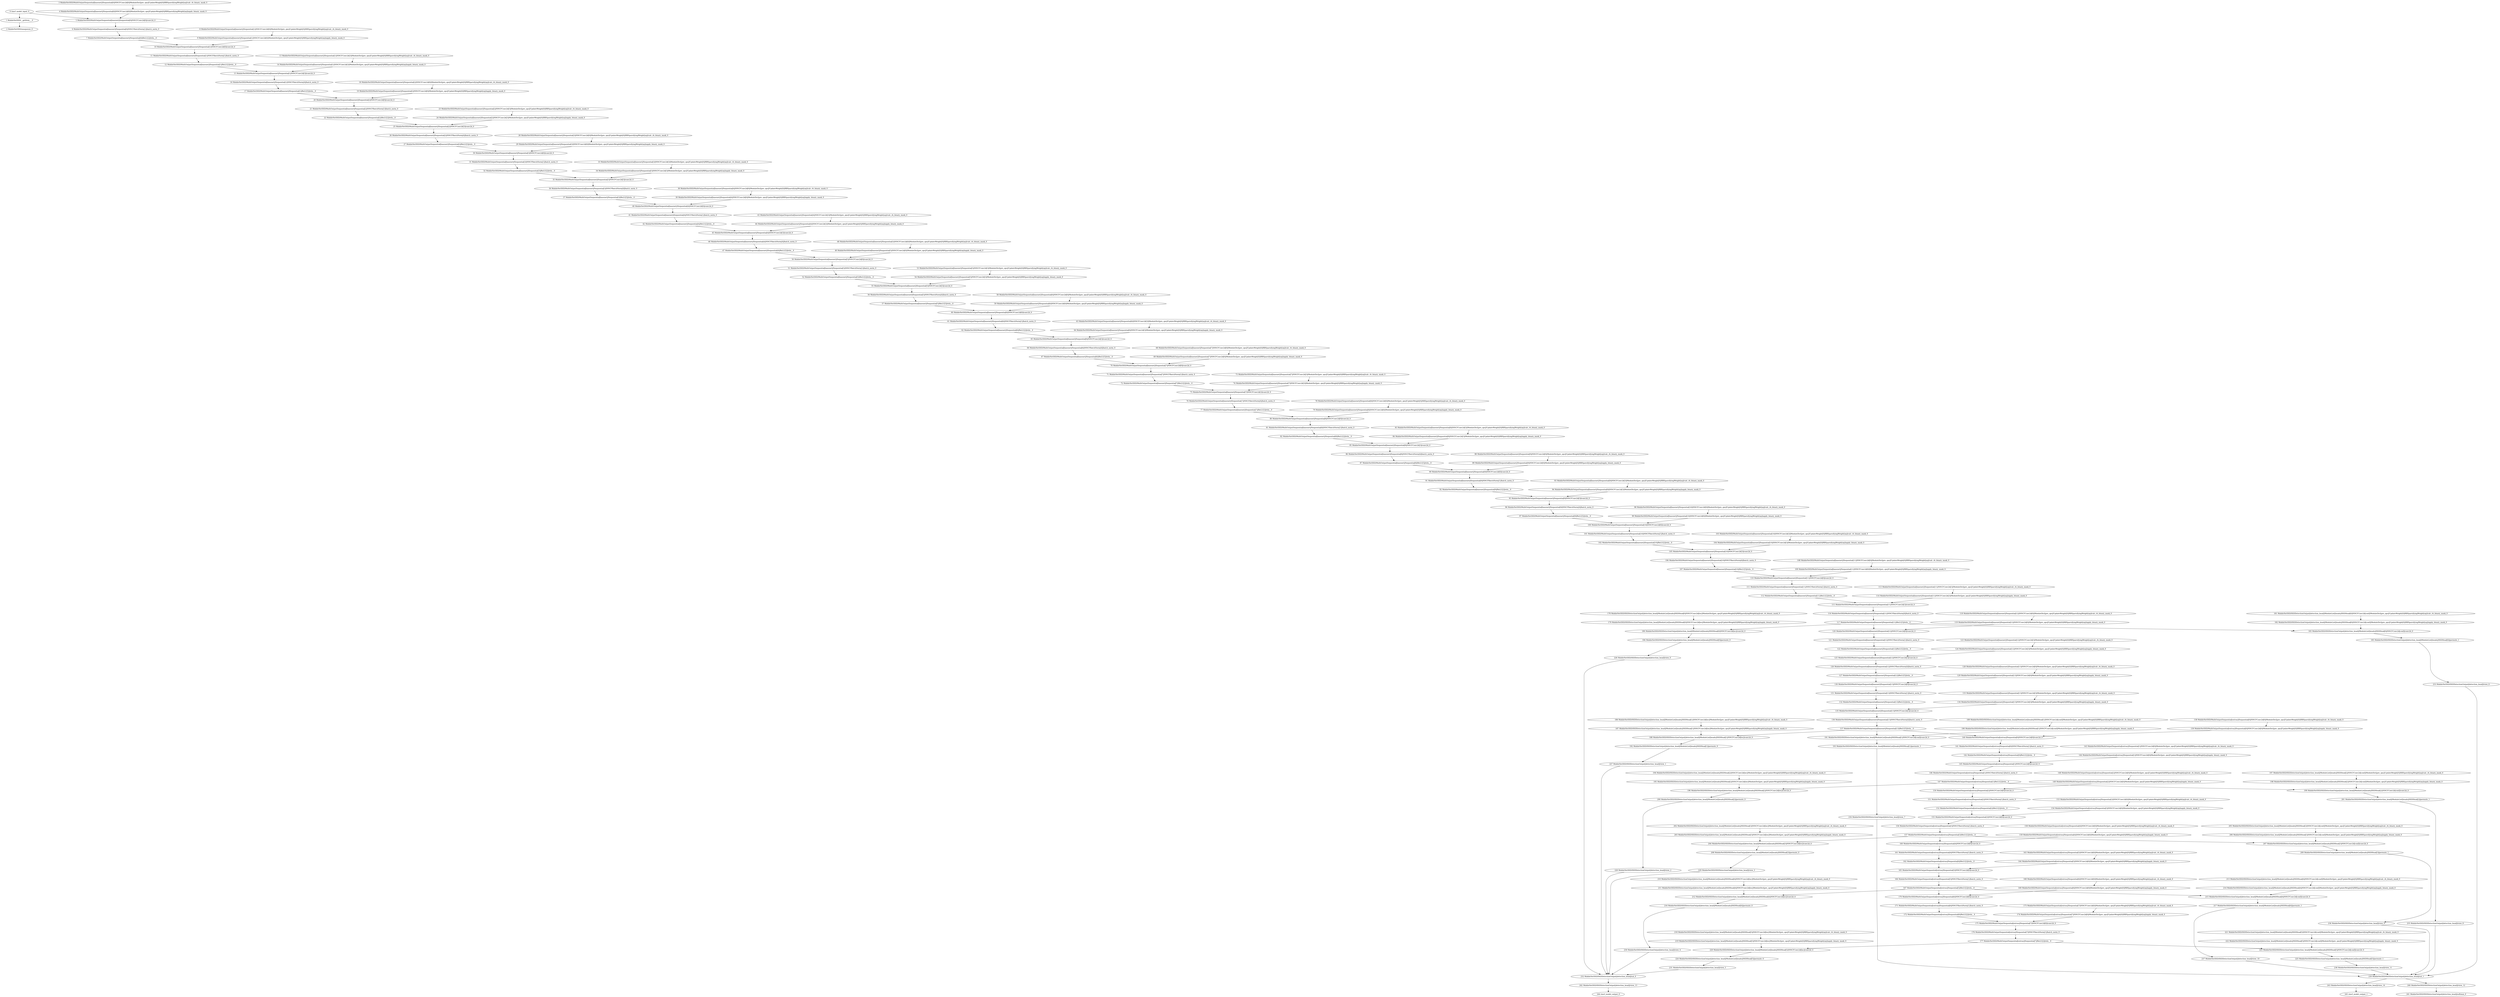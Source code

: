 strict digraph  {
"0 /nncf_model_input_0" [id=0, type=nncf_model_input];
"1 MobileNetSSD/__getitem___0" [id=1, type=__getitem__];
"2 MobileNetSSD/unsqueeze_0" [id=2, type=unsqueeze];
"3 MobileNetSSD/MultiOutputSequential[basenet]/Sequential[0]/NNCFConv2d[0]/ModuleDict[pre_ops]/UpdateWeight[0]/RBSparsifyingWeight[op]/calc_rb_binary_mask_0" [id=3, type=calc_rb_binary_mask];
"4 MobileNetSSD/MultiOutputSequential[basenet]/Sequential[0]/NNCFConv2d[0]/ModuleDict[pre_ops]/UpdateWeight[0]/RBSparsifyingWeight[op]/apply_binary_mask_0" [id=4, type=apply_binary_mask];
"5 MobileNetSSD/MultiOutputSequential[basenet]/Sequential[0]/NNCFConv2d[0]/conv2d_0" [id=5, type=conv2d];
"6 MobileNetSSD/MultiOutputSequential[basenet]/Sequential[0]/NNCFBatchNorm[1]/batch_norm_0" [id=6, type=batch_norm];
"7 MobileNetSSD/MultiOutputSequential[basenet]/Sequential[0]/ReLU[2]/relu__0" [id=7, type=relu_];
"8 MobileNetSSD/MultiOutputSequential[basenet]/Sequential[1]/NNCFConv2d[0]/ModuleDict[pre_ops]/UpdateWeight[0]/RBSparsifyingWeight[op]/calc_rb_binary_mask_0" [id=8, type=calc_rb_binary_mask];
"9 MobileNetSSD/MultiOutputSequential[basenet]/Sequential[1]/NNCFConv2d[0]/ModuleDict[pre_ops]/UpdateWeight[0]/RBSparsifyingWeight[op]/apply_binary_mask_0" [id=9, type=apply_binary_mask];
"10 MobileNetSSD/MultiOutputSequential[basenet]/Sequential[1]/NNCFConv2d[0]/conv2d_0" [id=10, type=conv2d];
"11 MobileNetSSD/MultiOutputSequential[basenet]/Sequential[1]/NNCFBatchNorm[1]/batch_norm_0" [id=11, type=batch_norm];
"12 MobileNetSSD/MultiOutputSequential[basenet]/Sequential[1]/ReLU[2]/relu__0" [id=12, type=relu_];
"13 MobileNetSSD/MultiOutputSequential[basenet]/Sequential[1]/NNCFConv2d[3]/ModuleDict[pre_ops]/UpdateWeight[0]/RBSparsifyingWeight[op]/calc_rb_binary_mask_0" [id=13, type=calc_rb_binary_mask];
"14 MobileNetSSD/MultiOutputSequential[basenet]/Sequential[1]/NNCFConv2d[3]/ModuleDict[pre_ops]/UpdateWeight[0]/RBSparsifyingWeight[op]/apply_binary_mask_0" [id=14, type=apply_binary_mask];
"15 MobileNetSSD/MultiOutputSequential[basenet]/Sequential[1]/NNCFConv2d[3]/conv2d_0" [id=15, type=conv2d];
"16 MobileNetSSD/MultiOutputSequential[basenet]/Sequential[1]/NNCFBatchNorm[4]/batch_norm_0" [id=16, type=batch_norm];
"17 MobileNetSSD/MultiOutputSequential[basenet]/Sequential[1]/ReLU[5]/relu__0" [id=17, type=relu_];
"18 MobileNetSSD/MultiOutputSequential[basenet]/Sequential[2]/NNCFConv2d[0]/ModuleDict[pre_ops]/UpdateWeight[0]/RBSparsifyingWeight[op]/calc_rb_binary_mask_0" [id=18, type=calc_rb_binary_mask];
"19 MobileNetSSD/MultiOutputSequential[basenet]/Sequential[2]/NNCFConv2d[0]/ModuleDict[pre_ops]/UpdateWeight[0]/RBSparsifyingWeight[op]/apply_binary_mask_0" [id=19, type=apply_binary_mask];
"20 MobileNetSSD/MultiOutputSequential[basenet]/Sequential[2]/NNCFConv2d[0]/conv2d_0" [id=20, type=conv2d];
"21 MobileNetSSD/MultiOutputSequential[basenet]/Sequential[2]/NNCFBatchNorm[1]/batch_norm_0" [id=21, type=batch_norm];
"22 MobileNetSSD/MultiOutputSequential[basenet]/Sequential[2]/ReLU[2]/relu__0" [id=22, type=relu_];
"23 MobileNetSSD/MultiOutputSequential[basenet]/Sequential[2]/NNCFConv2d[3]/ModuleDict[pre_ops]/UpdateWeight[0]/RBSparsifyingWeight[op]/calc_rb_binary_mask_0" [id=23, type=calc_rb_binary_mask];
"24 MobileNetSSD/MultiOutputSequential[basenet]/Sequential[2]/NNCFConv2d[3]/ModuleDict[pre_ops]/UpdateWeight[0]/RBSparsifyingWeight[op]/apply_binary_mask_0" [id=24, type=apply_binary_mask];
"25 MobileNetSSD/MultiOutputSequential[basenet]/Sequential[2]/NNCFConv2d[3]/conv2d_0" [id=25, type=conv2d];
"26 MobileNetSSD/MultiOutputSequential[basenet]/Sequential[2]/NNCFBatchNorm[4]/batch_norm_0" [id=26, type=batch_norm];
"27 MobileNetSSD/MultiOutputSequential[basenet]/Sequential[2]/ReLU[5]/relu__0" [id=27, type=relu_];
"28 MobileNetSSD/MultiOutputSequential[basenet]/Sequential[3]/NNCFConv2d[0]/ModuleDict[pre_ops]/UpdateWeight[0]/RBSparsifyingWeight[op]/calc_rb_binary_mask_0" [id=28, type=calc_rb_binary_mask];
"29 MobileNetSSD/MultiOutputSequential[basenet]/Sequential[3]/NNCFConv2d[0]/ModuleDict[pre_ops]/UpdateWeight[0]/RBSparsifyingWeight[op]/apply_binary_mask_0" [id=29, type=apply_binary_mask];
"30 MobileNetSSD/MultiOutputSequential[basenet]/Sequential[3]/NNCFConv2d[0]/conv2d_0" [id=30, type=conv2d];
"31 MobileNetSSD/MultiOutputSequential[basenet]/Sequential[3]/NNCFBatchNorm[1]/batch_norm_0" [id=31, type=batch_norm];
"32 MobileNetSSD/MultiOutputSequential[basenet]/Sequential[3]/ReLU[2]/relu__0" [id=32, type=relu_];
"33 MobileNetSSD/MultiOutputSequential[basenet]/Sequential[3]/NNCFConv2d[3]/ModuleDict[pre_ops]/UpdateWeight[0]/RBSparsifyingWeight[op]/calc_rb_binary_mask_0" [id=33, type=calc_rb_binary_mask];
"34 MobileNetSSD/MultiOutputSequential[basenet]/Sequential[3]/NNCFConv2d[3]/ModuleDict[pre_ops]/UpdateWeight[0]/RBSparsifyingWeight[op]/apply_binary_mask_0" [id=34, type=apply_binary_mask];
"35 MobileNetSSD/MultiOutputSequential[basenet]/Sequential[3]/NNCFConv2d[3]/conv2d_0" [id=35, type=conv2d];
"36 MobileNetSSD/MultiOutputSequential[basenet]/Sequential[3]/NNCFBatchNorm[4]/batch_norm_0" [id=36, type=batch_norm];
"37 MobileNetSSD/MultiOutputSequential[basenet]/Sequential[3]/ReLU[5]/relu__0" [id=37, type=relu_];
"38 MobileNetSSD/MultiOutputSequential[basenet]/Sequential[4]/NNCFConv2d[0]/ModuleDict[pre_ops]/UpdateWeight[0]/RBSparsifyingWeight[op]/calc_rb_binary_mask_0" [id=38, type=calc_rb_binary_mask];
"39 MobileNetSSD/MultiOutputSequential[basenet]/Sequential[4]/NNCFConv2d[0]/ModuleDict[pre_ops]/UpdateWeight[0]/RBSparsifyingWeight[op]/apply_binary_mask_0" [id=39, type=apply_binary_mask];
"40 MobileNetSSD/MultiOutputSequential[basenet]/Sequential[4]/NNCFConv2d[0]/conv2d_0" [id=40, type=conv2d];
"41 MobileNetSSD/MultiOutputSequential[basenet]/Sequential[4]/NNCFBatchNorm[1]/batch_norm_0" [id=41, type=batch_norm];
"42 MobileNetSSD/MultiOutputSequential[basenet]/Sequential[4]/ReLU[2]/relu__0" [id=42, type=relu_];
"43 MobileNetSSD/MultiOutputSequential[basenet]/Sequential[4]/NNCFConv2d[3]/ModuleDict[pre_ops]/UpdateWeight[0]/RBSparsifyingWeight[op]/calc_rb_binary_mask_0" [id=43, type=calc_rb_binary_mask];
"44 MobileNetSSD/MultiOutputSequential[basenet]/Sequential[4]/NNCFConv2d[3]/ModuleDict[pre_ops]/UpdateWeight[0]/RBSparsifyingWeight[op]/apply_binary_mask_0" [id=44, type=apply_binary_mask];
"45 MobileNetSSD/MultiOutputSequential[basenet]/Sequential[4]/NNCFConv2d[3]/conv2d_0" [id=45, type=conv2d];
"46 MobileNetSSD/MultiOutputSequential[basenet]/Sequential[4]/NNCFBatchNorm[4]/batch_norm_0" [id=46, type=batch_norm];
"47 MobileNetSSD/MultiOutputSequential[basenet]/Sequential[4]/ReLU[5]/relu__0" [id=47, type=relu_];
"48 MobileNetSSD/MultiOutputSequential[basenet]/Sequential[5]/NNCFConv2d[0]/ModuleDict[pre_ops]/UpdateWeight[0]/RBSparsifyingWeight[op]/calc_rb_binary_mask_0" [id=48, type=calc_rb_binary_mask];
"49 MobileNetSSD/MultiOutputSequential[basenet]/Sequential[5]/NNCFConv2d[0]/ModuleDict[pre_ops]/UpdateWeight[0]/RBSparsifyingWeight[op]/apply_binary_mask_0" [id=49, type=apply_binary_mask];
"50 MobileNetSSD/MultiOutputSequential[basenet]/Sequential[5]/NNCFConv2d[0]/conv2d_0" [id=50, type=conv2d];
"51 MobileNetSSD/MultiOutputSequential[basenet]/Sequential[5]/NNCFBatchNorm[1]/batch_norm_0" [id=51, type=batch_norm];
"52 MobileNetSSD/MultiOutputSequential[basenet]/Sequential[5]/ReLU[2]/relu__0" [id=52, type=relu_];
"53 MobileNetSSD/MultiOutputSequential[basenet]/Sequential[5]/NNCFConv2d[3]/ModuleDict[pre_ops]/UpdateWeight[0]/RBSparsifyingWeight[op]/calc_rb_binary_mask_0" [id=53, type=calc_rb_binary_mask];
"54 MobileNetSSD/MultiOutputSequential[basenet]/Sequential[5]/NNCFConv2d[3]/ModuleDict[pre_ops]/UpdateWeight[0]/RBSparsifyingWeight[op]/apply_binary_mask_0" [id=54, type=apply_binary_mask];
"55 MobileNetSSD/MultiOutputSequential[basenet]/Sequential[5]/NNCFConv2d[3]/conv2d_0" [id=55, type=conv2d];
"56 MobileNetSSD/MultiOutputSequential[basenet]/Sequential[5]/NNCFBatchNorm[4]/batch_norm_0" [id=56, type=batch_norm];
"57 MobileNetSSD/MultiOutputSequential[basenet]/Sequential[5]/ReLU[5]/relu__0" [id=57, type=relu_];
"58 MobileNetSSD/MultiOutputSequential[basenet]/Sequential[6]/NNCFConv2d[0]/ModuleDict[pre_ops]/UpdateWeight[0]/RBSparsifyingWeight[op]/calc_rb_binary_mask_0" [id=58, type=calc_rb_binary_mask];
"59 MobileNetSSD/MultiOutputSequential[basenet]/Sequential[6]/NNCFConv2d[0]/ModuleDict[pre_ops]/UpdateWeight[0]/RBSparsifyingWeight[op]/apply_binary_mask_0" [id=59, type=apply_binary_mask];
"60 MobileNetSSD/MultiOutputSequential[basenet]/Sequential[6]/NNCFConv2d[0]/conv2d_0" [id=60, type=conv2d];
"61 MobileNetSSD/MultiOutputSequential[basenet]/Sequential[6]/NNCFBatchNorm[1]/batch_norm_0" [id=61, type=batch_norm];
"62 MobileNetSSD/MultiOutputSequential[basenet]/Sequential[6]/ReLU[2]/relu__0" [id=62, type=relu_];
"63 MobileNetSSD/MultiOutputSequential[basenet]/Sequential[6]/NNCFConv2d[3]/ModuleDict[pre_ops]/UpdateWeight[0]/RBSparsifyingWeight[op]/calc_rb_binary_mask_0" [id=63, type=calc_rb_binary_mask];
"64 MobileNetSSD/MultiOutputSequential[basenet]/Sequential[6]/NNCFConv2d[3]/ModuleDict[pre_ops]/UpdateWeight[0]/RBSparsifyingWeight[op]/apply_binary_mask_0" [id=64, type=apply_binary_mask];
"65 MobileNetSSD/MultiOutputSequential[basenet]/Sequential[6]/NNCFConv2d[3]/conv2d_0" [id=65, type=conv2d];
"66 MobileNetSSD/MultiOutputSequential[basenet]/Sequential[6]/NNCFBatchNorm[4]/batch_norm_0" [id=66, type=batch_norm];
"67 MobileNetSSD/MultiOutputSequential[basenet]/Sequential[6]/ReLU[5]/relu__0" [id=67, type=relu_];
"68 MobileNetSSD/MultiOutputSequential[basenet]/Sequential[7]/NNCFConv2d[0]/ModuleDict[pre_ops]/UpdateWeight[0]/RBSparsifyingWeight[op]/calc_rb_binary_mask_0" [id=68, type=calc_rb_binary_mask];
"69 MobileNetSSD/MultiOutputSequential[basenet]/Sequential[7]/NNCFConv2d[0]/ModuleDict[pre_ops]/UpdateWeight[0]/RBSparsifyingWeight[op]/apply_binary_mask_0" [id=69, type=apply_binary_mask];
"70 MobileNetSSD/MultiOutputSequential[basenet]/Sequential[7]/NNCFConv2d[0]/conv2d_0" [id=70, type=conv2d];
"71 MobileNetSSD/MultiOutputSequential[basenet]/Sequential[7]/NNCFBatchNorm[1]/batch_norm_0" [id=71, type=batch_norm];
"72 MobileNetSSD/MultiOutputSequential[basenet]/Sequential[7]/ReLU[2]/relu__0" [id=72, type=relu_];
"73 MobileNetSSD/MultiOutputSequential[basenet]/Sequential[7]/NNCFConv2d[3]/ModuleDict[pre_ops]/UpdateWeight[0]/RBSparsifyingWeight[op]/calc_rb_binary_mask_0" [id=73, type=calc_rb_binary_mask];
"74 MobileNetSSD/MultiOutputSequential[basenet]/Sequential[7]/NNCFConv2d[3]/ModuleDict[pre_ops]/UpdateWeight[0]/RBSparsifyingWeight[op]/apply_binary_mask_0" [id=74, type=apply_binary_mask];
"75 MobileNetSSD/MultiOutputSequential[basenet]/Sequential[7]/NNCFConv2d[3]/conv2d_0" [id=75, type=conv2d];
"76 MobileNetSSD/MultiOutputSequential[basenet]/Sequential[7]/NNCFBatchNorm[4]/batch_norm_0" [id=76, type=batch_norm];
"77 MobileNetSSD/MultiOutputSequential[basenet]/Sequential[7]/ReLU[5]/relu__0" [id=77, type=relu_];
"78 MobileNetSSD/MultiOutputSequential[basenet]/Sequential[8]/NNCFConv2d[0]/ModuleDict[pre_ops]/UpdateWeight[0]/RBSparsifyingWeight[op]/calc_rb_binary_mask_0" [id=78, type=calc_rb_binary_mask];
"79 MobileNetSSD/MultiOutputSequential[basenet]/Sequential[8]/NNCFConv2d[0]/ModuleDict[pre_ops]/UpdateWeight[0]/RBSparsifyingWeight[op]/apply_binary_mask_0" [id=79, type=apply_binary_mask];
"80 MobileNetSSD/MultiOutputSequential[basenet]/Sequential[8]/NNCFConv2d[0]/conv2d_0" [id=80, type=conv2d];
"81 MobileNetSSD/MultiOutputSequential[basenet]/Sequential[8]/NNCFBatchNorm[1]/batch_norm_0" [id=81, type=batch_norm];
"82 MobileNetSSD/MultiOutputSequential[basenet]/Sequential[8]/ReLU[2]/relu__0" [id=82, type=relu_];
"83 MobileNetSSD/MultiOutputSequential[basenet]/Sequential[8]/NNCFConv2d[3]/ModuleDict[pre_ops]/UpdateWeight[0]/RBSparsifyingWeight[op]/calc_rb_binary_mask_0" [id=83, type=calc_rb_binary_mask];
"84 MobileNetSSD/MultiOutputSequential[basenet]/Sequential[8]/NNCFConv2d[3]/ModuleDict[pre_ops]/UpdateWeight[0]/RBSparsifyingWeight[op]/apply_binary_mask_0" [id=84, type=apply_binary_mask];
"85 MobileNetSSD/MultiOutputSequential[basenet]/Sequential[8]/NNCFConv2d[3]/conv2d_0" [id=85, type=conv2d];
"86 MobileNetSSD/MultiOutputSequential[basenet]/Sequential[8]/NNCFBatchNorm[4]/batch_norm_0" [id=86, type=batch_norm];
"87 MobileNetSSD/MultiOutputSequential[basenet]/Sequential[8]/ReLU[5]/relu__0" [id=87, type=relu_];
"88 MobileNetSSD/MultiOutputSequential[basenet]/Sequential[9]/NNCFConv2d[0]/ModuleDict[pre_ops]/UpdateWeight[0]/RBSparsifyingWeight[op]/calc_rb_binary_mask_0" [id=88, type=calc_rb_binary_mask];
"89 MobileNetSSD/MultiOutputSequential[basenet]/Sequential[9]/NNCFConv2d[0]/ModuleDict[pre_ops]/UpdateWeight[0]/RBSparsifyingWeight[op]/apply_binary_mask_0" [id=89, type=apply_binary_mask];
"90 MobileNetSSD/MultiOutputSequential[basenet]/Sequential[9]/NNCFConv2d[0]/conv2d_0" [id=90, type=conv2d];
"91 MobileNetSSD/MultiOutputSequential[basenet]/Sequential[9]/NNCFBatchNorm[1]/batch_norm_0" [id=91, type=batch_norm];
"92 MobileNetSSD/MultiOutputSequential[basenet]/Sequential[9]/ReLU[2]/relu__0" [id=92, type=relu_];
"93 MobileNetSSD/MultiOutputSequential[basenet]/Sequential[9]/NNCFConv2d[3]/ModuleDict[pre_ops]/UpdateWeight[0]/RBSparsifyingWeight[op]/calc_rb_binary_mask_0" [id=93, type=calc_rb_binary_mask];
"94 MobileNetSSD/MultiOutputSequential[basenet]/Sequential[9]/NNCFConv2d[3]/ModuleDict[pre_ops]/UpdateWeight[0]/RBSparsifyingWeight[op]/apply_binary_mask_0" [id=94, type=apply_binary_mask];
"95 MobileNetSSD/MultiOutputSequential[basenet]/Sequential[9]/NNCFConv2d[3]/conv2d_0" [id=95, type=conv2d];
"96 MobileNetSSD/MultiOutputSequential[basenet]/Sequential[9]/NNCFBatchNorm[4]/batch_norm_0" [id=96, type=batch_norm];
"97 MobileNetSSD/MultiOutputSequential[basenet]/Sequential[9]/ReLU[5]/relu__0" [id=97, type=relu_];
"98 MobileNetSSD/MultiOutputSequential[basenet]/Sequential[10]/NNCFConv2d[0]/ModuleDict[pre_ops]/UpdateWeight[0]/RBSparsifyingWeight[op]/calc_rb_binary_mask_0" [id=98, type=calc_rb_binary_mask];
"99 MobileNetSSD/MultiOutputSequential[basenet]/Sequential[10]/NNCFConv2d[0]/ModuleDict[pre_ops]/UpdateWeight[0]/RBSparsifyingWeight[op]/apply_binary_mask_0" [id=99, type=apply_binary_mask];
"100 MobileNetSSD/MultiOutputSequential[basenet]/Sequential[10]/NNCFConv2d[0]/conv2d_0" [id=100, type=conv2d];
"101 MobileNetSSD/MultiOutputSequential[basenet]/Sequential[10]/NNCFBatchNorm[1]/batch_norm_0" [id=101, type=batch_norm];
"102 MobileNetSSD/MultiOutputSequential[basenet]/Sequential[10]/ReLU[2]/relu__0" [id=102, type=relu_];
"103 MobileNetSSD/MultiOutputSequential[basenet]/Sequential[10]/NNCFConv2d[3]/ModuleDict[pre_ops]/UpdateWeight[0]/RBSparsifyingWeight[op]/calc_rb_binary_mask_0" [id=103, type=calc_rb_binary_mask];
"104 MobileNetSSD/MultiOutputSequential[basenet]/Sequential[10]/NNCFConv2d[3]/ModuleDict[pre_ops]/UpdateWeight[0]/RBSparsifyingWeight[op]/apply_binary_mask_0" [id=104, type=apply_binary_mask];
"105 MobileNetSSD/MultiOutputSequential[basenet]/Sequential[10]/NNCFConv2d[3]/conv2d_0" [id=105, type=conv2d];
"106 MobileNetSSD/MultiOutputSequential[basenet]/Sequential[10]/NNCFBatchNorm[4]/batch_norm_0" [id=106, type=batch_norm];
"107 MobileNetSSD/MultiOutputSequential[basenet]/Sequential[10]/ReLU[5]/relu__0" [id=107, type=relu_];
"108 MobileNetSSD/MultiOutputSequential[basenet]/Sequential[11]/NNCFConv2d[0]/ModuleDict[pre_ops]/UpdateWeight[0]/RBSparsifyingWeight[op]/calc_rb_binary_mask_0" [id=108, type=calc_rb_binary_mask];
"109 MobileNetSSD/MultiOutputSequential[basenet]/Sequential[11]/NNCFConv2d[0]/ModuleDict[pre_ops]/UpdateWeight[0]/RBSparsifyingWeight[op]/apply_binary_mask_0" [id=109, type=apply_binary_mask];
"110 MobileNetSSD/MultiOutputSequential[basenet]/Sequential[11]/NNCFConv2d[0]/conv2d_0" [id=110, type=conv2d];
"111 MobileNetSSD/MultiOutputSequential[basenet]/Sequential[11]/NNCFBatchNorm[1]/batch_norm_0" [id=111, type=batch_norm];
"112 MobileNetSSD/MultiOutputSequential[basenet]/Sequential[11]/ReLU[2]/relu__0" [id=112, type=relu_];
"113 MobileNetSSD/MultiOutputSequential[basenet]/Sequential[11]/NNCFConv2d[3]/ModuleDict[pre_ops]/UpdateWeight[0]/RBSparsifyingWeight[op]/calc_rb_binary_mask_0" [id=113, type=calc_rb_binary_mask];
"114 MobileNetSSD/MultiOutputSequential[basenet]/Sequential[11]/NNCFConv2d[3]/ModuleDict[pre_ops]/UpdateWeight[0]/RBSparsifyingWeight[op]/apply_binary_mask_0" [id=114, type=apply_binary_mask];
"115 MobileNetSSD/MultiOutputSequential[basenet]/Sequential[11]/NNCFConv2d[3]/conv2d_0" [id=115, type=conv2d];
"116 MobileNetSSD/MultiOutputSequential[basenet]/Sequential[11]/NNCFBatchNorm[4]/batch_norm_0" [id=116, type=batch_norm];
"117 MobileNetSSD/MultiOutputSequential[basenet]/Sequential[11]/ReLU[5]/relu__0" [id=117, type=relu_];
"118 MobileNetSSD/MultiOutputSequential[basenet]/Sequential[12]/NNCFConv2d[0]/ModuleDict[pre_ops]/UpdateWeight[0]/RBSparsifyingWeight[op]/calc_rb_binary_mask_0" [id=118, type=calc_rb_binary_mask];
"119 MobileNetSSD/MultiOutputSequential[basenet]/Sequential[12]/NNCFConv2d[0]/ModuleDict[pre_ops]/UpdateWeight[0]/RBSparsifyingWeight[op]/apply_binary_mask_0" [id=119, type=apply_binary_mask];
"120 MobileNetSSD/MultiOutputSequential[basenet]/Sequential[12]/NNCFConv2d[0]/conv2d_0" [id=120, type=conv2d];
"121 MobileNetSSD/MultiOutputSequential[basenet]/Sequential[12]/NNCFBatchNorm[1]/batch_norm_0" [id=121, type=batch_norm];
"122 MobileNetSSD/MultiOutputSequential[basenet]/Sequential[12]/ReLU[2]/relu__0" [id=122, type=relu_];
"123 MobileNetSSD/MultiOutputSequential[basenet]/Sequential[12]/NNCFConv2d[3]/ModuleDict[pre_ops]/UpdateWeight[0]/RBSparsifyingWeight[op]/calc_rb_binary_mask_0" [id=123, type=calc_rb_binary_mask];
"124 MobileNetSSD/MultiOutputSequential[basenet]/Sequential[12]/NNCFConv2d[3]/ModuleDict[pre_ops]/UpdateWeight[0]/RBSparsifyingWeight[op]/apply_binary_mask_0" [id=124, type=apply_binary_mask];
"125 MobileNetSSD/MultiOutputSequential[basenet]/Sequential[12]/NNCFConv2d[3]/conv2d_0" [id=125, type=conv2d];
"126 MobileNetSSD/MultiOutputSequential[basenet]/Sequential[12]/NNCFBatchNorm[4]/batch_norm_0" [id=126, type=batch_norm];
"127 MobileNetSSD/MultiOutputSequential[basenet]/Sequential[12]/ReLU[5]/relu__0" [id=127, type=relu_];
"128 MobileNetSSD/MultiOutputSequential[basenet]/Sequential[13]/NNCFConv2d[0]/ModuleDict[pre_ops]/UpdateWeight[0]/RBSparsifyingWeight[op]/calc_rb_binary_mask_0" [id=128, type=calc_rb_binary_mask];
"129 MobileNetSSD/MultiOutputSequential[basenet]/Sequential[13]/NNCFConv2d[0]/ModuleDict[pre_ops]/UpdateWeight[0]/RBSparsifyingWeight[op]/apply_binary_mask_0" [id=129, type=apply_binary_mask];
"130 MobileNetSSD/MultiOutputSequential[basenet]/Sequential[13]/NNCFConv2d[0]/conv2d_0" [id=130, type=conv2d];
"131 MobileNetSSD/MultiOutputSequential[basenet]/Sequential[13]/NNCFBatchNorm[1]/batch_norm_0" [id=131, type=batch_norm];
"132 MobileNetSSD/MultiOutputSequential[basenet]/Sequential[13]/ReLU[2]/relu__0" [id=132, type=relu_];
"133 MobileNetSSD/MultiOutputSequential[basenet]/Sequential[13]/NNCFConv2d[3]/ModuleDict[pre_ops]/UpdateWeight[0]/RBSparsifyingWeight[op]/calc_rb_binary_mask_0" [id=133, type=calc_rb_binary_mask];
"134 MobileNetSSD/MultiOutputSequential[basenet]/Sequential[13]/NNCFConv2d[3]/ModuleDict[pre_ops]/UpdateWeight[0]/RBSparsifyingWeight[op]/apply_binary_mask_0" [id=134, type=apply_binary_mask];
"135 MobileNetSSD/MultiOutputSequential[basenet]/Sequential[13]/NNCFConv2d[3]/conv2d_0" [id=135, type=conv2d];
"136 MobileNetSSD/MultiOutputSequential[basenet]/Sequential[13]/NNCFBatchNorm[4]/batch_norm_0" [id=136, type=batch_norm];
"137 MobileNetSSD/MultiOutputSequential[basenet]/Sequential[13]/ReLU[5]/relu__0" [id=137, type=relu_];
"138 MobileNetSSD/MultiOutputSequential[extras]/Sequential[0]/NNCFConv2d[0]/ModuleDict[pre_ops]/UpdateWeight[0]/RBSparsifyingWeight[op]/calc_rb_binary_mask_0" [id=138, type=calc_rb_binary_mask];
"139 MobileNetSSD/MultiOutputSequential[extras]/Sequential[0]/NNCFConv2d[0]/ModuleDict[pre_ops]/UpdateWeight[0]/RBSparsifyingWeight[op]/apply_binary_mask_0" [id=139, type=apply_binary_mask];
"140 MobileNetSSD/MultiOutputSequential[extras]/Sequential[0]/NNCFConv2d[0]/conv2d_0" [id=140, type=conv2d];
"141 MobileNetSSD/MultiOutputSequential[extras]/Sequential[0]/NNCFBatchNorm[1]/batch_norm_0" [id=141, type=batch_norm];
"142 MobileNetSSD/MultiOutputSequential[extras]/Sequential[0]/ReLU[2]/relu__0" [id=142, type=relu_];
"143 MobileNetSSD/MultiOutputSequential[extras]/Sequential[1]/NNCFConv2d[0]/ModuleDict[pre_ops]/UpdateWeight[0]/RBSparsifyingWeight[op]/calc_rb_binary_mask_0" [id=143, type=calc_rb_binary_mask];
"144 MobileNetSSD/MultiOutputSequential[extras]/Sequential[1]/NNCFConv2d[0]/ModuleDict[pre_ops]/UpdateWeight[0]/RBSparsifyingWeight[op]/apply_binary_mask_0" [id=144, type=apply_binary_mask];
"145 MobileNetSSD/MultiOutputSequential[extras]/Sequential[1]/NNCFConv2d[0]/conv2d_0" [id=145, type=conv2d];
"146 MobileNetSSD/MultiOutputSequential[extras]/Sequential[1]/NNCFBatchNorm[1]/batch_norm_0" [id=146, type=batch_norm];
"147 MobileNetSSD/MultiOutputSequential[extras]/Sequential[1]/ReLU[2]/relu__0" [id=147, type=relu_];
"148 MobileNetSSD/MultiOutputSequential[extras]/Sequential[2]/NNCFConv2d[0]/ModuleDict[pre_ops]/UpdateWeight[0]/RBSparsifyingWeight[op]/calc_rb_binary_mask_0" [id=148, type=calc_rb_binary_mask];
"149 MobileNetSSD/MultiOutputSequential[extras]/Sequential[2]/NNCFConv2d[0]/ModuleDict[pre_ops]/UpdateWeight[0]/RBSparsifyingWeight[op]/apply_binary_mask_0" [id=149, type=apply_binary_mask];
"150 MobileNetSSD/MultiOutputSequential[extras]/Sequential[2]/NNCFConv2d[0]/conv2d_0" [id=150, type=conv2d];
"151 MobileNetSSD/MultiOutputSequential[extras]/Sequential[2]/NNCFBatchNorm[1]/batch_norm_0" [id=151, type=batch_norm];
"152 MobileNetSSD/MultiOutputSequential[extras]/Sequential[2]/ReLU[2]/relu__0" [id=152, type=relu_];
"153 MobileNetSSD/MultiOutputSequential[extras]/Sequential[3]/NNCFConv2d[0]/ModuleDict[pre_ops]/UpdateWeight[0]/RBSparsifyingWeight[op]/calc_rb_binary_mask_0" [id=153, type=calc_rb_binary_mask];
"154 MobileNetSSD/MultiOutputSequential[extras]/Sequential[3]/NNCFConv2d[0]/ModuleDict[pre_ops]/UpdateWeight[0]/RBSparsifyingWeight[op]/apply_binary_mask_0" [id=154, type=apply_binary_mask];
"155 MobileNetSSD/MultiOutputSequential[extras]/Sequential[3]/NNCFConv2d[0]/conv2d_0" [id=155, type=conv2d];
"156 MobileNetSSD/MultiOutputSequential[extras]/Sequential[3]/NNCFBatchNorm[1]/batch_norm_0" [id=156, type=batch_norm];
"157 MobileNetSSD/MultiOutputSequential[extras]/Sequential[3]/ReLU[2]/relu__0" [id=157, type=relu_];
"158 MobileNetSSD/MultiOutputSequential[extras]/Sequential[4]/NNCFConv2d[0]/ModuleDict[pre_ops]/UpdateWeight[0]/RBSparsifyingWeight[op]/calc_rb_binary_mask_0" [id=158, type=calc_rb_binary_mask];
"159 MobileNetSSD/MultiOutputSequential[extras]/Sequential[4]/NNCFConv2d[0]/ModuleDict[pre_ops]/UpdateWeight[0]/RBSparsifyingWeight[op]/apply_binary_mask_0" [id=159, type=apply_binary_mask];
"160 MobileNetSSD/MultiOutputSequential[extras]/Sequential[4]/NNCFConv2d[0]/conv2d_0" [id=160, type=conv2d];
"161 MobileNetSSD/MultiOutputSequential[extras]/Sequential[4]/NNCFBatchNorm[1]/batch_norm_0" [id=161, type=batch_norm];
"162 MobileNetSSD/MultiOutputSequential[extras]/Sequential[4]/ReLU[2]/relu__0" [id=162, type=relu_];
"163 MobileNetSSD/MultiOutputSequential[extras]/Sequential[5]/NNCFConv2d[0]/ModuleDict[pre_ops]/UpdateWeight[0]/RBSparsifyingWeight[op]/calc_rb_binary_mask_0" [id=163, type=calc_rb_binary_mask];
"164 MobileNetSSD/MultiOutputSequential[extras]/Sequential[5]/NNCFConv2d[0]/ModuleDict[pre_ops]/UpdateWeight[0]/RBSparsifyingWeight[op]/apply_binary_mask_0" [id=164, type=apply_binary_mask];
"165 MobileNetSSD/MultiOutputSequential[extras]/Sequential[5]/NNCFConv2d[0]/conv2d_0" [id=165, type=conv2d];
"166 MobileNetSSD/MultiOutputSequential[extras]/Sequential[5]/NNCFBatchNorm[1]/batch_norm_0" [id=166, type=batch_norm];
"167 MobileNetSSD/MultiOutputSequential[extras]/Sequential[5]/ReLU[2]/relu__0" [id=167, type=relu_];
"168 MobileNetSSD/MultiOutputSequential[extras]/Sequential[6]/NNCFConv2d[0]/ModuleDict[pre_ops]/UpdateWeight[0]/RBSparsifyingWeight[op]/calc_rb_binary_mask_0" [id=168, type=calc_rb_binary_mask];
"169 MobileNetSSD/MultiOutputSequential[extras]/Sequential[6]/NNCFConv2d[0]/ModuleDict[pre_ops]/UpdateWeight[0]/RBSparsifyingWeight[op]/apply_binary_mask_0" [id=169, type=apply_binary_mask];
"170 MobileNetSSD/MultiOutputSequential[extras]/Sequential[6]/NNCFConv2d[0]/conv2d_0" [id=170, type=conv2d];
"171 MobileNetSSD/MultiOutputSequential[extras]/Sequential[6]/NNCFBatchNorm[1]/batch_norm_0" [id=171, type=batch_norm];
"172 MobileNetSSD/MultiOutputSequential[extras]/Sequential[6]/ReLU[2]/relu__0" [id=172, type=relu_];
"173 MobileNetSSD/MultiOutputSequential[extras]/Sequential[7]/NNCFConv2d[0]/ModuleDict[pre_ops]/UpdateWeight[0]/RBSparsifyingWeight[op]/calc_rb_binary_mask_0" [id=173, type=calc_rb_binary_mask];
"174 MobileNetSSD/MultiOutputSequential[extras]/Sequential[7]/NNCFConv2d[0]/ModuleDict[pre_ops]/UpdateWeight[0]/RBSparsifyingWeight[op]/apply_binary_mask_0" [id=174, type=apply_binary_mask];
"175 MobileNetSSD/MultiOutputSequential[extras]/Sequential[7]/NNCFConv2d[0]/conv2d_0" [id=175, type=conv2d];
"176 MobileNetSSD/MultiOutputSequential[extras]/Sequential[7]/NNCFBatchNorm[1]/batch_norm_0" [id=176, type=batch_norm];
"177 MobileNetSSD/MultiOutputSequential[extras]/Sequential[7]/ReLU[2]/relu__0" [id=177, type=relu_];
"178 MobileNetSSD/SSDDetectionOutput[detection_head]/ModuleList[heads]/SSDHead[0]/NNCFConv2d[loc]/ModuleDict[pre_ops]/UpdateWeight[0]/RBSparsifyingWeight[op]/calc_rb_binary_mask_0" [id=178, type=calc_rb_binary_mask];
"179 MobileNetSSD/SSDDetectionOutput[detection_head]/ModuleList[heads]/SSDHead[0]/NNCFConv2d[loc]/ModuleDict[pre_ops]/UpdateWeight[0]/RBSparsifyingWeight[op]/apply_binary_mask_0" [id=179, type=apply_binary_mask];
"180 MobileNetSSD/SSDDetectionOutput[detection_head]/ModuleList[heads]/SSDHead[0]/NNCFConv2d[loc]/conv2d_0" [id=180, type=conv2d];
"181 MobileNetSSD/SSDDetectionOutput[detection_head]/ModuleList[heads]/SSDHead[0]/NNCFConv2d[conf]/ModuleDict[pre_ops]/UpdateWeight[0]/RBSparsifyingWeight[op]/calc_rb_binary_mask_0" [id=181, type=calc_rb_binary_mask];
"182 MobileNetSSD/SSDDetectionOutput[detection_head]/ModuleList[heads]/SSDHead[0]/NNCFConv2d[conf]/ModuleDict[pre_ops]/UpdateWeight[0]/RBSparsifyingWeight[op]/apply_binary_mask_0" [id=182, type=apply_binary_mask];
"183 MobileNetSSD/SSDDetectionOutput[detection_head]/ModuleList[heads]/SSDHead[0]/NNCFConv2d[conf]/conv2d_0" [id=183, type=conv2d];
"184 MobileNetSSD/SSDDetectionOutput[detection_head]/ModuleList[heads]/SSDHead[0]/permute_0" [id=184, type=permute];
"185 MobileNetSSD/SSDDetectionOutput[detection_head]/ModuleList[heads]/SSDHead[0]/permute_1" [id=185, type=permute];
"186 MobileNetSSD/SSDDetectionOutput[detection_head]/ModuleList[heads]/SSDHead[1]/NNCFConv2d[loc]/ModuleDict[pre_ops]/UpdateWeight[0]/RBSparsifyingWeight[op]/calc_rb_binary_mask_0" [id=186, type=calc_rb_binary_mask];
"187 MobileNetSSD/SSDDetectionOutput[detection_head]/ModuleList[heads]/SSDHead[1]/NNCFConv2d[loc]/ModuleDict[pre_ops]/UpdateWeight[0]/RBSparsifyingWeight[op]/apply_binary_mask_0" [id=187, type=apply_binary_mask];
"188 MobileNetSSD/SSDDetectionOutput[detection_head]/ModuleList[heads]/SSDHead[1]/NNCFConv2d[loc]/conv2d_0" [id=188, type=conv2d];
"189 MobileNetSSD/SSDDetectionOutput[detection_head]/ModuleList[heads]/SSDHead[1]/NNCFConv2d[conf]/ModuleDict[pre_ops]/UpdateWeight[0]/RBSparsifyingWeight[op]/calc_rb_binary_mask_0" [id=189, type=calc_rb_binary_mask];
"190 MobileNetSSD/SSDDetectionOutput[detection_head]/ModuleList[heads]/SSDHead[1]/NNCFConv2d[conf]/ModuleDict[pre_ops]/UpdateWeight[0]/RBSparsifyingWeight[op]/apply_binary_mask_0" [id=190, type=apply_binary_mask];
"191 MobileNetSSD/SSDDetectionOutput[detection_head]/ModuleList[heads]/SSDHead[1]/NNCFConv2d[conf]/conv2d_0" [id=191, type=conv2d];
"192 MobileNetSSD/SSDDetectionOutput[detection_head]/ModuleList[heads]/SSDHead[1]/permute_0" [id=192, type=permute];
"193 MobileNetSSD/SSDDetectionOutput[detection_head]/ModuleList[heads]/SSDHead[1]/permute_1" [id=193, type=permute];
"194 MobileNetSSD/SSDDetectionOutput[detection_head]/ModuleList[heads]/SSDHead[2]/NNCFConv2d[loc]/ModuleDict[pre_ops]/UpdateWeight[0]/RBSparsifyingWeight[op]/calc_rb_binary_mask_0" [id=194, type=calc_rb_binary_mask];
"195 MobileNetSSD/SSDDetectionOutput[detection_head]/ModuleList[heads]/SSDHead[2]/NNCFConv2d[loc]/ModuleDict[pre_ops]/UpdateWeight[0]/RBSparsifyingWeight[op]/apply_binary_mask_0" [id=195, type=apply_binary_mask];
"196 MobileNetSSD/SSDDetectionOutput[detection_head]/ModuleList[heads]/SSDHead[2]/NNCFConv2d[loc]/conv2d_0" [id=196, type=conv2d];
"197 MobileNetSSD/SSDDetectionOutput[detection_head]/ModuleList[heads]/SSDHead[2]/NNCFConv2d[conf]/ModuleDict[pre_ops]/UpdateWeight[0]/RBSparsifyingWeight[op]/calc_rb_binary_mask_0" [id=197, type=calc_rb_binary_mask];
"198 MobileNetSSD/SSDDetectionOutput[detection_head]/ModuleList[heads]/SSDHead[2]/NNCFConv2d[conf]/ModuleDict[pre_ops]/UpdateWeight[0]/RBSparsifyingWeight[op]/apply_binary_mask_0" [id=198, type=apply_binary_mask];
"199 MobileNetSSD/SSDDetectionOutput[detection_head]/ModuleList[heads]/SSDHead[2]/NNCFConv2d[conf]/conv2d_0" [id=199, type=conv2d];
"200 MobileNetSSD/SSDDetectionOutput[detection_head]/ModuleList[heads]/SSDHead[2]/permute_0" [id=200, type=permute];
"201 MobileNetSSD/SSDDetectionOutput[detection_head]/ModuleList[heads]/SSDHead[2]/permute_1" [id=201, type=permute];
"202 MobileNetSSD/SSDDetectionOutput[detection_head]/ModuleList[heads]/SSDHead[3]/NNCFConv2d[loc]/ModuleDict[pre_ops]/UpdateWeight[0]/RBSparsifyingWeight[op]/calc_rb_binary_mask_0" [id=202, type=calc_rb_binary_mask];
"203 MobileNetSSD/SSDDetectionOutput[detection_head]/ModuleList[heads]/SSDHead[3]/NNCFConv2d[loc]/ModuleDict[pre_ops]/UpdateWeight[0]/RBSparsifyingWeight[op]/apply_binary_mask_0" [id=203, type=apply_binary_mask];
"204 MobileNetSSD/SSDDetectionOutput[detection_head]/ModuleList[heads]/SSDHead[3]/NNCFConv2d[loc]/conv2d_0" [id=204, type=conv2d];
"205 MobileNetSSD/SSDDetectionOutput[detection_head]/ModuleList[heads]/SSDHead[3]/NNCFConv2d[conf]/ModuleDict[pre_ops]/UpdateWeight[0]/RBSparsifyingWeight[op]/calc_rb_binary_mask_0" [id=205, type=calc_rb_binary_mask];
"206 MobileNetSSD/SSDDetectionOutput[detection_head]/ModuleList[heads]/SSDHead[3]/NNCFConv2d[conf]/ModuleDict[pre_ops]/UpdateWeight[0]/RBSparsifyingWeight[op]/apply_binary_mask_0" [id=206, type=apply_binary_mask];
"207 MobileNetSSD/SSDDetectionOutput[detection_head]/ModuleList[heads]/SSDHead[3]/NNCFConv2d[conf]/conv2d_0" [id=207, type=conv2d];
"208 MobileNetSSD/SSDDetectionOutput[detection_head]/ModuleList[heads]/SSDHead[3]/permute_0" [id=208, type=permute];
"209 MobileNetSSD/SSDDetectionOutput[detection_head]/ModuleList[heads]/SSDHead[3]/permute_1" [id=209, type=permute];
"210 MobileNetSSD/SSDDetectionOutput[detection_head]/ModuleList[heads]/SSDHead[4]/NNCFConv2d[loc]/ModuleDict[pre_ops]/UpdateWeight[0]/RBSparsifyingWeight[op]/calc_rb_binary_mask_0" [id=210, type=calc_rb_binary_mask];
"211 MobileNetSSD/SSDDetectionOutput[detection_head]/ModuleList[heads]/SSDHead[4]/NNCFConv2d[loc]/ModuleDict[pre_ops]/UpdateWeight[0]/RBSparsifyingWeight[op]/apply_binary_mask_0" [id=211, type=apply_binary_mask];
"212 MobileNetSSD/SSDDetectionOutput[detection_head]/ModuleList[heads]/SSDHead[4]/NNCFConv2d[loc]/conv2d_0" [id=212, type=conv2d];
"213 MobileNetSSD/SSDDetectionOutput[detection_head]/ModuleList[heads]/SSDHead[4]/NNCFConv2d[conf]/ModuleDict[pre_ops]/UpdateWeight[0]/RBSparsifyingWeight[op]/calc_rb_binary_mask_0" [id=213, type=calc_rb_binary_mask];
"214 MobileNetSSD/SSDDetectionOutput[detection_head]/ModuleList[heads]/SSDHead[4]/NNCFConv2d[conf]/ModuleDict[pre_ops]/UpdateWeight[0]/RBSparsifyingWeight[op]/apply_binary_mask_0" [id=214, type=apply_binary_mask];
"215 MobileNetSSD/SSDDetectionOutput[detection_head]/ModuleList[heads]/SSDHead[4]/NNCFConv2d[conf]/conv2d_0" [id=215, type=conv2d];
"216 MobileNetSSD/SSDDetectionOutput[detection_head]/ModuleList[heads]/SSDHead[4]/permute_0" [id=216, type=permute];
"217 MobileNetSSD/SSDDetectionOutput[detection_head]/ModuleList[heads]/SSDHead[4]/permute_1" [id=217, type=permute];
"218 MobileNetSSD/SSDDetectionOutput[detection_head]/ModuleList[heads]/SSDHead[5]/NNCFConv2d[loc]/ModuleDict[pre_ops]/UpdateWeight[0]/RBSparsifyingWeight[op]/calc_rb_binary_mask_0" [id=218, type=calc_rb_binary_mask];
"219 MobileNetSSD/SSDDetectionOutput[detection_head]/ModuleList[heads]/SSDHead[5]/NNCFConv2d[loc]/ModuleDict[pre_ops]/UpdateWeight[0]/RBSparsifyingWeight[op]/apply_binary_mask_0" [id=219, type=apply_binary_mask];
"220 MobileNetSSD/SSDDetectionOutput[detection_head]/ModuleList[heads]/SSDHead[5]/NNCFConv2d[loc]/conv2d_0" [id=220, type=conv2d];
"221 MobileNetSSD/SSDDetectionOutput[detection_head]/ModuleList[heads]/SSDHead[5]/NNCFConv2d[conf]/ModuleDict[pre_ops]/UpdateWeight[0]/RBSparsifyingWeight[op]/calc_rb_binary_mask_0" [id=221, type=calc_rb_binary_mask];
"222 MobileNetSSD/SSDDetectionOutput[detection_head]/ModuleList[heads]/SSDHead[5]/NNCFConv2d[conf]/ModuleDict[pre_ops]/UpdateWeight[0]/RBSparsifyingWeight[op]/apply_binary_mask_0" [id=222, type=apply_binary_mask];
"223 MobileNetSSD/SSDDetectionOutput[detection_head]/ModuleList[heads]/SSDHead[5]/NNCFConv2d[conf]/conv2d_0" [id=223, type=conv2d];
"224 MobileNetSSD/SSDDetectionOutput[detection_head]/ModuleList[heads]/SSDHead[5]/permute_0" [id=224, type=permute];
"225 MobileNetSSD/SSDDetectionOutput[detection_head]/ModuleList[heads]/SSDHead[5]/permute_1" [id=225, type=permute];
"226 MobileNetSSD/SSDDetectionOutput[detection_head]/view_0" [id=226, type=view];
"227 MobileNetSSD/SSDDetectionOutput[detection_head]/view_1" [id=227, type=view];
"228 MobileNetSSD/SSDDetectionOutput[detection_head]/view_2" [id=228, type=view];
"229 MobileNetSSD/SSDDetectionOutput[detection_head]/view_3" [id=229, type=view];
"230 MobileNetSSD/SSDDetectionOutput[detection_head]/view_4" [id=230, type=view];
"231 MobileNetSSD/SSDDetectionOutput[detection_head]/view_5" [id=231, type=view];
"232 MobileNetSSD/SSDDetectionOutput[detection_head]/cat_0" [id=232, type=cat];
"233 MobileNetSSD/SSDDetectionOutput[detection_head]/view_6" [id=233, type=view];
"234 MobileNetSSD/SSDDetectionOutput[detection_head]/view_7" [id=234, type=view];
"235 MobileNetSSD/SSDDetectionOutput[detection_head]/view_8" [id=235, type=view];
"236 MobileNetSSD/SSDDetectionOutput[detection_head]/view_9" [id=236, type=view];
"237 MobileNetSSD/SSDDetectionOutput[detection_head]/view_10" [id=237, type=view];
"238 MobileNetSSD/SSDDetectionOutput[detection_head]/view_11" [id=238, type=view];
"239 MobileNetSSD/SSDDetectionOutput[detection_head]/cat_1" [id=239, type=cat];
"240 MobileNetSSD/SSDDetectionOutput[detection_head]/view_12" [id=240, type=view];
"241 MobileNetSSD/SSDDetectionOutput[detection_head]/softmax_0" [id=241, type=softmax];
"242 MobileNetSSD/SSDDetectionOutput[detection_head]/view_13" [id=242, type=view];
"243 MobileNetSSD/SSDDetectionOutput[detection_head]/view_14" [id=243, type=view];
"244 /nncf_model_output_0" [id=244, type=nncf_model_output];
"245 /nncf_model_output_1" [id=245, type=nncf_model_output];
"0 /nncf_model_input_0" -> "1 MobileNetSSD/__getitem___0";
"0 /nncf_model_input_0" -> "5 MobileNetSSD/MultiOutputSequential[basenet]/Sequential[0]/NNCFConv2d[0]/conv2d_0";
"1 MobileNetSSD/__getitem___0" -> "2 MobileNetSSD/unsqueeze_0";
"3 MobileNetSSD/MultiOutputSequential[basenet]/Sequential[0]/NNCFConv2d[0]/ModuleDict[pre_ops]/UpdateWeight[0]/RBSparsifyingWeight[op]/calc_rb_binary_mask_0" -> "4 MobileNetSSD/MultiOutputSequential[basenet]/Sequential[0]/NNCFConv2d[0]/ModuleDict[pre_ops]/UpdateWeight[0]/RBSparsifyingWeight[op]/apply_binary_mask_0";
"4 MobileNetSSD/MultiOutputSequential[basenet]/Sequential[0]/NNCFConv2d[0]/ModuleDict[pre_ops]/UpdateWeight[0]/RBSparsifyingWeight[op]/apply_binary_mask_0" -> "5 MobileNetSSD/MultiOutputSequential[basenet]/Sequential[0]/NNCFConv2d[0]/conv2d_0";
"5 MobileNetSSD/MultiOutputSequential[basenet]/Sequential[0]/NNCFConv2d[0]/conv2d_0" -> "6 MobileNetSSD/MultiOutputSequential[basenet]/Sequential[0]/NNCFBatchNorm[1]/batch_norm_0";
"6 MobileNetSSD/MultiOutputSequential[basenet]/Sequential[0]/NNCFBatchNorm[1]/batch_norm_0" -> "7 MobileNetSSD/MultiOutputSequential[basenet]/Sequential[0]/ReLU[2]/relu__0";
"8 MobileNetSSD/MultiOutputSequential[basenet]/Sequential[1]/NNCFConv2d[0]/ModuleDict[pre_ops]/UpdateWeight[0]/RBSparsifyingWeight[op]/calc_rb_binary_mask_0" -> "9 MobileNetSSD/MultiOutputSequential[basenet]/Sequential[1]/NNCFConv2d[0]/ModuleDict[pre_ops]/UpdateWeight[0]/RBSparsifyingWeight[op]/apply_binary_mask_0";
"7 MobileNetSSD/MultiOutputSequential[basenet]/Sequential[0]/ReLU[2]/relu__0" -> "10 MobileNetSSD/MultiOutputSequential[basenet]/Sequential[1]/NNCFConv2d[0]/conv2d_0";
"9 MobileNetSSD/MultiOutputSequential[basenet]/Sequential[1]/NNCFConv2d[0]/ModuleDict[pre_ops]/UpdateWeight[0]/RBSparsifyingWeight[op]/apply_binary_mask_0" -> "10 MobileNetSSD/MultiOutputSequential[basenet]/Sequential[1]/NNCFConv2d[0]/conv2d_0";
"10 MobileNetSSD/MultiOutputSequential[basenet]/Sequential[1]/NNCFConv2d[0]/conv2d_0" -> "11 MobileNetSSD/MultiOutputSequential[basenet]/Sequential[1]/NNCFBatchNorm[1]/batch_norm_0";
"11 MobileNetSSD/MultiOutputSequential[basenet]/Sequential[1]/NNCFBatchNorm[1]/batch_norm_0" -> "12 MobileNetSSD/MultiOutputSequential[basenet]/Sequential[1]/ReLU[2]/relu__0";
"12 MobileNetSSD/MultiOutputSequential[basenet]/Sequential[1]/ReLU[2]/relu__0" -> "15 MobileNetSSD/MultiOutputSequential[basenet]/Sequential[1]/NNCFConv2d[3]/conv2d_0";
"13 MobileNetSSD/MultiOutputSequential[basenet]/Sequential[1]/NNCFConv2d[3]/ModuleDict[pre_ops]/UpdateWeight[0]/RBSparsifyingWeight[op]/calc_rb_binary_mask_0" -> "14 MobileNetSSD/MultiOutputSequential[basenet]/Sequential[1]/NNCFConv2d[3]/ModuleDict[pre_ops]/UpdateWeight[0]/RBSparsifyingWeight[op]/apply_binary_mask_0";
"14 MobileNetSSD/MultiOutputSequential[basenet]/Sequential[1]/NNCFConv2d[3]/ModuleDict[pre_ops]/UpdateWeight[0]/RBSparsifyingWeight[op]/apply_binary_mask_0" -> "15 MobileNetSSD/MultiOutputSequential[basenet]/Sequential[1]/NNCFConv2d[3]/conv2d_0";
"15 MobileNetSSD/MultiOutputSequential[basenet]/Sequential[1]/NNCFConv2d[3]/conv2d_0" -> "16 MobileNetSSD/MultiOutputSequential[basenet]/Sequential[1]/NNCFBatchNorm[4]/batch_norm_0";
"16 MobileNetSSD/MultiOutputSequential[basenet]/Sequential[1]/NNCFBatchNorm[4]/batch_norm_0" -> "17 MobileNetSSD/MultiOutputSequential[basenet]/Sequential[1]/ReLU[5]/relu__0";
"17 MobileNetSSD/MultiOutputSequential[basenet]/Sequential[1]/ReLU[5]/relu__0" -> "20 MobileNetSSD/MultiOutputSequential[basenet]/Sequential[2]/NNCFConv2d[0]/conv2d_0";
"18 MobileNetSSD/MultiOutputSequential[basenet]/Sequential[2]/NNCFConv2d[0]/ModuleDict[pre_ops]/UpdateWeight[0]/RBSparsifyingWeight[op]/calc_rb_binary_mask_0" -> "19 MobileNetSSD/MultiOutputSequential[basenet]/Sequential[2]/NNCFConv2d[0]/ModuleDict[pre_ops]/UpdateWeight[0]/RBSparsifyingWeight[op]/apply_binary_mask_0";
"19 MobileNetSSD/MultiOutputSequential[basenet]/Sequential[2]/NNCFConv2d[0]/ModuleDict[pre_ops]/UpdateWeight[0]/RBSparsifyingWeight[op]/apply_binary_mask_0" -> "20 MobileNetSSD/MultiOutputSequential[basenet]/Sequential[2]/NNCFConv2d[0]/conv2d_0";
"20 MobileNetSSD/MultiOutputSequential[basenet]/Sequential[2]/NNCFConv2d[0]/conv2d_0" -> "21 MobileNetSSD/MultiOutputSequential[basenet]/Sequential[2]/NNCFBatchNorm[1]/batch_norm_0";
"21 MobileNetSSD/MultiOutputSequential[basenet]/Sequential[2]/NNCFBatchNorm[1]/batch_norm_0" -> "22 MobileNetSSD/MultiOutputSequential[basenet]/Sequential[2]/ReLU[2]/relu__0";
"22 MobileNetSSD/MultiOutputSequential[basenet]/Sequential[2]/ReLU[2]/relu__0" -> "25 MobileNetSSD/MultiOutputSequential[basenet]/Sequential[2]/NNCFConv2d[3]/conv2d_0";
"23 MobileNetSSD/MultiOutputSequential[basenet]/Sequential[2]/NNCFConv2d[3]/ModuleDict[pre_ops]/UpdateWeight[0]/RBSparsifyingWeight[op]/calc_rb_binary_mask_0" -> "24 MobileNetSSD/MultiOutputSequential[basenet]/Sequential[2]/NNCFConv2d[3]/ModuleDict[pre_ops]/UpdateWeight[0]/RBSparsifyingWeight[op]/apply_binary_mask_0";
"24 MobileNetSSD/MultiOutputSequential[basenet]/Sequential[2]/NNCFConv2d[3]/ModuleDict[pre_ops]/UpdateWeight[0]/RBSparsifyingWeight[op]/apply_binary_mask_0" -> "25 MobileNetSSD/MultiOutputSequential[basenet]/Sequential[2]/NNCFConv2d[3]/conv2d_0";
"25 MobileNetSSD/MultiOutputSequential[basenet]/Sequential[2]/NNCFConv2d[3]/conv2d_0" -> "26 MobileNetSSD/MultiOutputSequential[basenet]/Sequential[2]/NNCFBatchNorm[4]/batch_norm_0";
"26 MobileNetSSD/MultiOutputSequential[basenet]/Sequential[2]/NNCFBatchNorm[4]/batch_norm_0" -> "27 MobileNetSSD/MultiOutputSequential[basenet]/Sequential[2]/ReLU[5]/relu__0";
"27 MobileNetSSD/MultiOutputSequential[basenet]/Sequential[2]/ReLU[5]/relu__0" -> "30 MobileNetSSD/MultiOutputSequential[basenet]/Sequential[3]/NNCFConv2d[0]/conv2d_0";
"28 MobileNetSSD/MultiOutputSequential[basenet]/Sequential[3]/NNCFConv2d[0]/ModuleDict[pre_ops]/UpdateWeight[0]/RBSparsifyingWeight[op]/calc_rb_binary_mask_0" -> "29 MobileNetSSD/MultiOutputSequential[basenet]/Sequential[3]/NNCFConv2d[0]/ModuleDict[pre_ops]/UpdateWeight[0]/RBSparsifyingWeight[op]/apply_binary_mask_0";
"29 MobileNetSSD/MultiOutputSequential[basenet]/Sequential[3]/NNCFConv2d[0]/ModuleDict[pre_ops]/UpdateWeight[0]/RBSparsifyingWeight[op]/apply_binary_mask_0" -> "30 MobileNetSSD/MultiOutputSequential[basenet]/Sequential[3]/NNCFConv2d[0]/conv2d_0";
"30 MobileNetSSD/MultiOutputSequential[basenet]/Sequential[3]/NNCFConv2d[0]/conv2d_0" -> "31 MobileNetSSD/MultiOutputSequential[basenet]/Sequential[3]/NNCFBatchNorm[1]/batch_norm_0";
"31 MobileNetSSD/MultiOutputSequential[basenet]/Sequential[3]/NNCFBatchNorm[1]/batch_norm_0" -> "32 MobileNetSSD/MultiOutputSequential[basenet]/Sequential[3]/ReLU[2]/relu__0";
"32 MobileNetSSD/MultiOutputSequential[basenet]/Sequential[3]/ReLU[2]/relu__0" -> "35 MobileNetSSD/MultiOutputSequential[basenet]/Sequential[3]/NNCFConv2d[3]/conv2d_0";
"33 MobileNetSSD/MultiOutputSequential[basenet]/Sequential[3]/NNCFConv2d[3]/ModuleDict[pre_ops]/UpdateWeight[0]/RBSparsifyingWeight[op]/calc_rb_binary_mask_0" -> "34 MobileNetSSD/MultiOutputSequential[basenet]/Sequential[3]/NNCFConv2d[3]/ModuleDict[pre_ops]/UpdateWeight[0]/RBSparsifyingWeight[op]/apply_binary_mask_0";
"34 MobileNetSSD/MultiOutputSequential[basenet]/Sequential[3]/NNCFConv2d[3]/ModuleDict[pre_ops]/UpdateWeight[0]/RBSparsifyingWeight[op]/apply_binary_mask_0" -> "35 MobileNetSSD/MultiOutputSequential[basenet]/Sequential[3]/NNCFConv2d[3]/conv2d_0";
"35 MobileNetSSD/MultiOutputSequential[basenet]/Sequential[3]/NNCFConv2d[3]/conv2d_0" -> "36 MobileNetSSD/MultiOutputSequential[basenet]/Sequential[3]/NNCFBatchNorm[4]/batch_norm_0";
"36 MobileNetSSD/MultiOutputSequential[basenet]/Sequential[3]/NNCFBatchNorm[4]/batch_norm_0" -> "37 MobileNetSSD/MultiOutputSequential[basenet]/Sequential[3]/ReLU[5]/relu__0";
"37 MobileNetSSD/MultiOutputSequential[basenet]/Sequential[3]/ReLU[5]/relu__0" -> "40 MobileNetSSD/MultiOutputSequential[basenet]/Sequential[4]/NNCFConv2d[0]/conv2d_0";
"38 MobileNetSSD/MultiOutputSequential[basenet]/Sequential[4]/NNCFConv2d[0]/ModuleDict[pre_ops]/UpdateWeight[0]/RBSparsifyingWeight[op]/calc_rb_binary_mask_0" -> "39 MobileNetSSD/MultiOutputSequential[basenet]/Sequential[4]/NNCFConv2d[0]/ModuleDict[pre_ops]/UpdateWeight[0]/RBSparsifyingWeight[op]/apply_binary_mask_0";
"39 MobileNetSSD/MultiOutputSequential[basenet]/Sequential[4]/NNCFConv2d[0]/ModuleDict[pre_ops]/UpdateWeight[0]/RBSparsifyingWeight[op]/apply_binary_mask_0" -> "40 MobileNetSSD/MultiOutputSequential[basenet]/Sequential[4]/NNCFConv2d[0]/conv2d_0";
"40 MobileNetSSD/MultiOutputSequential[basenet]/Sequential[4]/NNCFConv2d[0]/conv2d_0" -> "41 MobileNetSSD/MultiOutputSequential[basenet]/Sequential[4]/NNCFBatchNorm[1]/batch_norm_0";
"41 MobileNetSSD/MultiOutputSequential[basenet]/Sequential[4]/NNCFBatchNorm[1]/batch_norm_0" -> "42 MobileNetSSD/MultiOutputSequential[basenet]/Sequential[4]/ReLU[2]/relu__0";
"42 MobileNetSSD/MultiOutputSequential[basenet]/Sequential[4]/ReLU[2]/relu__0" -> "45 MobileNetSSD/MultiOutputSequential[basenet]/Sequential[4]/NNCFConv2d[3]/conv2d_0";
"43 MobileNetSSD/MultiOutputSequential[basenet]/Sequential[4]/NNCFConv2d[3]/ModuleDict[pre_ops]/UpdateWeight[0]/RBSparsifyingWeight[op]/calc_rb_binary_mask_0" -> "44 MobileNetSSD/MultiOutputSequential[basenet]/Sequential[4]/NNCFConv2d[3]/ModuleDict[pre_ops]/UpdateWeight[0]/RBSparsifyingWeight[op]/apply_binary_mask_0";
"44 MobileNetSSD/MultiOutputSequential[basenet]/Sequential[4]/NNCFConv2d[3]/ModuleDict[pre_ops]/UpdateWeight[0]/RBSparsifyingWeight[op]/apply_binary_mask_0" -> "45 MobileNetSSD/MultiOutputSequential[basenet]/Sequential[4]/NNCFConv2d[3]/conv2d_0";
"45 MobileNetSSD/MultiOutputSequential[basenet]/Sequential[4]/NNCFConv2d[3]/conv2d_0" -> "46 MobileNetSSD/MultiOutputSequential[basenet]/Sequential[4]/NNCFBatchNorm[4]/batch_norm_0";
"46 MobileNetSSD/MultiOutputSequential[basenet]/Sequential[4]/NNCFBatchNorm[4]/batch_norm_0" -> "47 MobileNetSSD/MultiOutputSequential[basenet]/Sequential[4]/ReLU[5]/relu__0";
"47 MobileNetSSD/MultiOutputSequential[basenet]/Sequential[4]/ReLU[5]/relu__0" -> "50 MobileNetSSD/MultiOutputSequential[basenet]/Sequential[5]/NNCFConv2d[0]/conv2d_0";
"48 MobileNetSSD/MultiOutputSequential[basenet]/Sequential[5]/NNCFConv2d[0]/ModuleDict[pre_ops]/UpdateWeight[0]/RBSparsifyingWeight[op]/calc_rb_binary_mask_0" -> "49 MobileNetSSD/MultiOutputSequential[basenet]/Sequential[5]/NNCFConv2d[0]/ModuleDict[pre_ops]/UpdateWeight[0]/RBSparsifyingWeight[op]/apply_binary_mask_0";
"49 MobileNetSSD/MultiOutputSequential[basenet]/Sequential[5]/NNCFConv2d[0]/ModuleDict[pre_ops]/UpdateWeight[0]/RBSparsifyingWeight[op]/apply_binary_mask_0" -> "50 MobileNetSSD/MultiOutputSequential[basenet]/Sequential[5]/NNCFConv2d[0]/conv2d_0";
"50 MobileNetSSD/MultiOutputSequential[basenet]/Sequential[5]/NNCFConv2d[0]/conv2d_0" -> "51 MobileNetSSD/MultiOutputSequential[basenet]/Sequential[5]/NNCFBatchNorm[1]/batch_norm_0";
"51 MobileNetSSD/MultiOutputSequential[basenet]/Sequential[5]/NNCFBatchNorm[1]/batch_norm_0" -> "52 MobileNetSSD/MultiOutputSequential[basenet]/Sequential[5]/ReLU[2]/relu__0";
"52 MobileNetSSD/MultiOutputSequential[basenet]/Sequential[5]/ReLU[2]/relu__0" -> "55 MobileNetSSD/MultiOutputSequential[basenet]/Sequential[5]/NNCFConv2d[3]/conv2d_0";
"53 MobileNetSSD/MultiOutputSequential[basenet]/Sequential[5]/NNCFConv2d[3]/ModuleDict[pre_ops]/UpdateWeight[0]/RBSparsifyingWeight[op]/calc_rb_binary_mask_0" -> "54 MobileNetSSD/MultiOutputSequential[basenet]/Sequential[5]/NNCFConv2d[3]/ModuleDict[pre_ops]/UpdateWeight[0]/RBSparsifyingWeight[op]/apply_binary_mask_0";
"54 MobileNetSSD/MultiOutputSequential[basenet]/Sequential[5]/NNCFConv2d[3]/ModuleDict[pre_ops]/UpdateWeight[0]/RBSparsifyingWeight[op]/apply_binary_mask_0" -> "55 MobileNetSSD/MultiOutputSequential[basenet]/Sequential[5]/NNCFConv2d[3]/conv2d_0";
"55 MobileNetSSD/MultiOutputSequential[basenet]/Sequential[5]/NNCFConv2d[3]/conv2d_0" -> "56 MobileNetSSD/MultiOutputSequential[basenet]/Sequential[5]/NNCFBatchNorm[4]/batch_norm_0";
"56 MobileNetSSD/MultiOutputSequential[basenet]/Sequential[5]/NNCFBatchNorm[4]/batch_norm_0" -> "57 MobileNetSSD/MultiOutputSequential[basenet]/Sequential[5]/ReLU[5]/relu__0";
"57 MobileNetSSD/MultiOutputSequential[basenet]/Sequential[5]/ReLU[5]/relu__0" -> "60 MobileNetSSD/MultiOutputSequential[basenet]/Sequential[6]/NNCFConv2d[0]/conv2d_0";
"58 MobileNetSSD/MultiOutputSequential[basenet]/Sequential[6]/NNCFConv2d[0]/ModuleDict[pre_ops]/UpdateWeight[0]/RBSparsifyingWeight[op]/calc_rb_binary_mask_0" -> "59 MobileNetSSD/MultiOutputSequential[basenet]/Sequential[6]/NNCFConv2d[0]/ModuleDict[pre_ops]/UpdateWeight[0]/RBSparsifyingWeight[op]/apply_binary_mask_0";
"59 MobileNetSSD/MultiOutputSequential[basenet]/Sequential[6]/NNCFConv2d[0]/ModuleDict[pre_ops]/UpdateWeight[0]/RBSparsifyingWeight[op]/apply_binary_mask_0" -> "60 MobileNetSSD/MultiOutputSequential[basenet]/Sequential[6]/NNCFConv2d[0]/conv2d_0";
"60 MobileNetSSD/MultiOutputSequential[basenet]/Sequential[6]/NNCFConv2d[0]/conv2d_0" -> "61 MobileNetSSD/MultiOutputSequential[basenet]/Sequential[6]/NNCFBatchNorm[1]/batch_norm_0";
"61 MobileNetSSD/MultiOutputSequential[basenet]/Sequential[6]/NNCFBatchNorm[1]/batch_norm_0" -> "62 MobileNetSSD/MultiOutputSequential[basenet]/Sequential[6]/ReLU[2]/relu__0";
"62 MobileNetSSD/MultiOutputSequential[basenet]/Sequential[6]/ReLU[2]/relu__0" -> "65 MobileNetSSD/MultiOutputSequential[basenet]/Sequential[6]/NNCFConv2d[3]/conv2d_0";
"63 MobileNetSSD/MultiOutputSequential[basenet]/Sequential[6]/NNCFConv2d[3]/ModuleDict[pre_ops]/UpdateWeight[0]/RBSparsifyingWeight[op]/calc_rb_binary_mask_0" -> "64 MobileNetSSD/MultiOutputSequential[basenet]/Sequential[6]/NNCFConv2d[3]/ModuleDict[pre_ops]/UpdateWeight[0]/RBSparsifyingWeight[op]/apply_binary_mask_0";
"64 MobileNetSSD/MultiOutputSequential[basenet]/Sequential[6]/NNCFConv2d[3]/ModuleDict[pre_ops]/UpdateWeight[0]/RBSparsifyingWeight[op]/apply_binary_mask_0" -> "65 MobileNetSSD/MultiOutputSequential[basenet]/Sequential[6]/NNCFConv2d[3]/conv2d_0";
"65 MobileNetSSD/MultiOutputSequential[basenet]/Sequential[6]/NNCFConv2d[3]/conv2d_0" -> "66 MobileNetSSD/MultiOutputSequential[basenet]/Sequential[6]/NNCFBatchNorm[4]/batch_norm_0";
"66 MobileNetSSD/MultiOutputSequential[basenet]/Sequential[6]/NNCFBatchNorm[4]/batch_norm_0" -> "67 MobileNetSSD/MultiOutputSequential[basenet]/Sequential[6]/ReLU[5]/relu__0";
"67 MobileNetSSD/MultiOutputSequential[basenet]/Sequential[6]/ReLU[5]/relu__0" -> "70 MobileNetSSD/MultiOutputSequential[basenet]/Sequential[7]/NNCFConv2d[0]/conv2d_0";
"68 MobileNetSSD/MultiOutputSequential[basenet]/Sequential[7]/NNCFConv2d[0]/ModuleDict[pre_ops]/UpdateWeight[0]/RBSparsifyingWeight[op]/calc_rb_binary_mask_0" -> "69 MobileNetSSD/MultiOutputSequential[basenet]/Sequential[7]/NNCFConv2d[0]/ModuleDict[pre_ops]/UpdateWeight[0]/RBSparsifyingWeight[op]/apply_binary_mask_0";
"69 MobileNetSSD/MultiOutputSequential[basenet]/Sequential[7]/NNCFConv2d[0]/ModuleDict[pre_ops]/UpdateWeight[0]/RBSparsifyingWeight[op]/apply_binary_mask_0" -> "70 MobileNetSSD/MultiOutputSequential[basenet]/Sequential[7]/NNCFConv2d[0]/conv2d_0";
"70 MobileNetSSD/MultiOutputSequential[basenet]/Sequential[7]/NNCFConv2d[0]/conv2d_0" -> "71 MobileNetSSD/MultiOutputSequential[basenet]/Sequential[7]/NNCFBatchNorm[1]/batch_norm_0";
"71 MobileNetSSD/MultiOutputSequential[basenet]/Sequential[7]/NNCFBatchNorm[1]/batch_norm_0" -> "72 MobileNetSSD/MultiOutputSequential[basenet]/Sequential[7]/ReLU[2]/relu__0";
"72 MobileNetSSD/MultiOutputSequential[basenet]/Sequential[7]/ReLU[2]/relu__0" -> "75 MobileNetSSD/MultiOutputSequential[basenet]/Sequential[7]/NNCFConv2d[3]/conv2d_0";
"73 MobileNetSSD/MultiOutputSequential[basenet]/Sequential[7]/NNCFConv2d[3]/ModuleDict[pre_ops]/UpdateWeight[0]/RBSparsifyingWeight[op]/calc_rb_binary_mask_0" -> "74 MobileNetSSD/MultiOutputSequential[basenet]/Sequential[7]/NNCFConv2d[3]/ModuleDict[pre_ops]/UpdateWeight[0]/RBSparsifyingWeight[op]/apply_binary_mask_0";
"74 MobileNetSSD/MultiOutputSequential[basenet]/Sequential[7]/NNCFConv2d[3]/ModuleDict[pre_ops]/UpdateWeight[0]/RBSparsifyingWeight[op]/apply_binary_mask_0" -> "75 MobileNetSSD/MultiOutputSequential[basenet]/Sequential[7]/NNCFConv2d[3]/conv2d_0";
"75 MobileNetSSD/MultiOutputSequential[basenet]/Sequential[7]/NNCFConv2d[3]/conv2d_0" -> "76 MobileNetSSD/MultiOutputSequential[basenet]/Sequential[7]/NNCFBatchNorm[4]/batch_norm_0";
"76 MobileNetSSD/MultiOutputSequential[basenet]/Sequential[7]/NNCFBatchNorm[4]/batch_norm_0" -> "77 MobileNetSSD/MultiOutputSequential[basenet]/Sequential[7]/ReLU[5]/relu__0";
"77 MobileNetSSD/MultiOutputSequential[basenet]/Sequential[7]/ReLU[5]/relu__0" -> "80 MobileNetSSD/MultiOutputSequential[basenet]/Sequential[8]/NNCFConv2d[0]/conv2d_0";
"78 MobileNetSSD/MultiOutputSequential[basenet]/Sequential[8]/NNCFConv2d[0]/ModuleDict[pre_ops]/UpdateWeight[0]/RBSparsifyingWeight[op]/calc_rb_binary_mask_0" -> "79 MobileNetSSD/MultiOutputSequential[basenet]/Sequential[8]/NNCFConv2d[0]/ModuleDict[pre_ops]/UpdateWeight[0]/RBSparsifyingWeight[op]/apply_binary_mask_0";
"79 MobileNetSSD/MultiOutputSequential[basenet]/Sequential[8]/NNCFConv2d[0]/ModuleDict[pre_ops]/UpdateWeight[0]/RBSparsifyingWeight[op]/apply_binary_mask_0" -> "80 MobileNetSSD/MultiOutputSequential[basenet]/Sequential[8]/NNCFConv2d[0]/conv2d_0";
"80 MobileNetSSD/MultiOutputSequential[basenet]/Sequential[8]/NNCFConv2d[0]/conv2d_0" -> "81 MobileNetSSD/MultiOutputSequential[basenet]/Sequential[8]/NNCFBatchNorm[1]/batch_norm_0";
"81 MobileNetSSD/MultiOutputSequential[basenet]/Sequential[8]/NNCFBatchNorm[1]/batch_norm_0" -> "82 MobileNetSSD/MultiOutputSequential[basenet]/Sequential[8]/ReLU[2]/relu__0";
"82 MobileNetSSD/MultiOutputSequential[basenet]/Sequential[8]/ReLU[2]/relu__0" -> "85 MobileNetSSD/MultiOutputSequential[basenet]/Sequential[8]/NNCFConv2d[3]/conv2d_0";
"83 MobileNetSSD/MultiOutputSequential[basenet]/Sequential[8]/NNCFConv2d[3]/ModuleDict[pre_ops]/UpdateWeight[0]/RBSparsifyingWeight[op]/calc_rb_binary_mask_0" -> "84 MobileNetSSD/MultiOutputSequential[basenet]/Sequential[8]/NNCFConv2d[3]/ModuleDict[pre_ops]/UpdateWeight[0]/RBSparsifyingWeight[op]/apply_binary_mask_0";
"84 MobileNetSSD/MultiOutputSequential[basenet]/Sequential[8]/NNCFConv2d[3]/ModuleDict[pre_ops]/UpdateWeight[0]/RBSparsifyingWeight[op]/apply_binary_mask_0" -> "85 MobileNetSSD/MultiOutputSequential[basenet]/Sequential[8]/NNCFConv2d[3]/conv2d_0";
"85 MobileNetSSD/MultiOutputSequential[basenet]/Sequential[8]/NNCFConv2d[3]/conv2d_0" -> "86 MobileNetSSD/MultiOutputSequential[basenet]/Sequential[8]/NNCFBatchNorm[4]/batch_norm_0";
"86 MobileNetSSD/MultiOutputSequential[basenet]/Sequential[8]/NNCFBatchNorm[4]/batch_norm_0" -> "87 MobileNetSSD/MultiOutputSequential[basenet]/Sequential[8]/ReLU[5]/relu__0";
"87 MobileNetSSD/MultiOutputSequential[basenet]/Sequential[8]/ReLU[5]/relu__0" -> "90 MobileNetSSD/MultiOutputSequential[basenet]/Sequential[9]/NNCFConv2d[0]/conv2d_0";
"88 MobileNetSSD/MultiOutputSequential[basenet]/Sequential[9]/NNCFConv2d[0]/ModuleDict[pre_ops]/UpdateWeight[0]/RBSparsifyingWeight[op]/calc_rb_binary_mask_0" -> "89 MobileNetSSD/MultiOutputSequential[basenet]/Sequential[9]/NNCFConv2d[0]/ModuleDict[pre_ops]/UpdateWeight[0]/RBSparsifyingWeight[op]/apply_binary_mask_0";
"89 MobileNetSSD/MultiOutputSequential[basenet]/Sequential[9]/NNCFConv2d[0]/ModuleDict[pre_ops]/UpdateWeight[0]/RBSparsifyingWeight[op]/apply_binary_mask_0" -> "90 MobileNetSSD/MultiOutputSequential[basenet]/Sequential[9]/NNCFConv2d[0]/conv2d_0";
"90 MobileNetSSD/MultiOutputSequential[basenet]/Sequential[9]/NNCFConv2d[0]/conv2d_0" -> "91 MobileNetSSD/MultiOutputSequential[basenet]/Sequential[9]/NNCFBatchNorm[1]/batch_norm_0";
"91 MobileNetSSD/MultiOutputSequential[basenet]/Sequential[9]/NNCFBatchNorm[1]/batch_norm_0" -> "92 MobileNetSSD/MultiOutputSequential[basenet]/Sequential[9]/ReLU[2]/relu__0";
"92 MobileNetSSD/MultiOutputSequential[basenet]/Sequential[9]/ReLU[2]/relu__0" -> "95 MobileNetSSD/MultiOutputSequential[basenet]/Sequential[9]/NNCFConv2d[3]/conv2d_0";
"93 MobileNetSSD/MultiOutputSequential[basenet]/Sequential[9]/NNCFConv2d[3]/ModuleDict[pre_ops]/UpdateWeight[0]/RBSparsifyingWeight[op]/calc_rb_binary_mask_0" -> "94 MobileNetSSD/MultiOutputSequential[basenet]/Sequential[9]/NNCFConv2d[3]/ModuleDict[pre_ops]/UpdateWeight[0]/RBSparsifyingWeight[op]/apply_binary_mask_0";
"94 MobileNetSSD/MultiOutputSequential[basenet]/Sequential[9]/NNCFConv2d[3]/ModuleDict[pre_ops]/UpdateWeight[0]/RBSparsifyingWeight[op]/apply_binary_mask_0" -> "95 MobileNetSSD/MultiOutputSequential[basenet]/Sequential[9]/NNCFConv2d[3]/conv2d_0";
"95 MobileNetSSD/MultiOutputSequential[basenet]/Sequential[9]/NNCFConv2d[3]/conv2d_0" -> "96 MobileNetSSD/MultiOutputSequential[basenet]/Sequential[9]/NNCFBatchNorm[4]/batch_norm_0";
"96 MobileNetSSD/MultiOutputSequential[basenet]/Sequential[9]/NNCFBatchNorm[4]/batch_norm_0" -> "97 MobileNetSSD/MultiOutputSequential[basenet]/Sequential[9]/ReLU[5]/relu__0";
"98 MobileNetSSD/MultiOutputSequential[basenet]/Sequential[10]/NNCFConv2d[0]/ModuleDict[pre_ops]/UpdateWeight[0]/RBSparsifyingWeight[op]/calc_rb_binary_mask_0" -> "99 MobileNetSSD/MultiOutputSequential[basenet]/Sequential[10]/NNCFConv2d[0]/ModuleDict[pre_ops]/UpdateWeight[0]/RBSparsifyingWeight[op]/apply_binary_mask_0";
"97 MobileNetSSD/MultiOutputSequential[basenet]/Sequential[9]/ReLU[5]/relu__0" -> "100 MobileNetSSD/MultiOutputSequential[basenet]/Sequential[10]/NNCFConv2d[0]/conv2d_0";
"99 MobileNetSSD/MultiOutputSequential[basenet]/Sequential[10]/NNCFConv2d[0]/ModuleDict[pre_ops]/UpdateWeight[0]/RBSparsifyingWeight[op]/apply_binary_mask_0" -> "100 MobileNetSSD/MultiOutputSequential[basenet]/Sequential[10]/NNCFConv2d[0]/conv2d_0";
"100 MobileNetSSD/MultiOutputSequential[basenet]/Sequential[10]/NNCFConv2d[0]/conv2d_0" -> "101 MobileNetSSD/MultiOutputSequential[basenet]/Sequential[10]/NNCFBatchNorm[1]/batch_norm_0";
"101 MobileNetSSD/MultiOutputSequential[basenet]/Sequential[10]/NNCFBatchNorm[1]/batch_norm_0" -> "102 MobileNetSSD/MultiOutputSequential[basenet]/Sequential[10]/ReLU[2]/relu__0";
"102 MobileNetSSD/MultiOutputSequential[basenet]/Sequential[10]/ReLU[2]/relu__0" -> "105 MobileNetSSD/MultiOutputSequential[basenet]/Sequential[10]/NNCFConv2d[3]/conv2d_0";
"103 MobileNetSSD/MultiOutputSequential[basenet]/Sequential[10]/NNCFConv2d[3]/ModuleDict[pre_ops]/UpdateWeight[0]/RBSparsifyingWeight[op]/calc_rb_binary_mask_0" -> "104 MobileNetSSD/MultiOutputSequential[basenet]/Sequential[10]/NNCFConv2d[3]/ModuleDict[pre_ops]/UpdateWeight[0]/RBSparsifyingWeight[op]/apply_binary_mask_0";
"104 MobileNetSSD/MultiOutputSequential[basenet]/Sequential[10]/NNCFConv2d[3]/ModuleDict[pre_ops]/UpdateWeight[0]/RBSparsifyingWeight[op]/apply_binary_mask_0" -> "105 MobileNetSSD/MultiOutputSequential[basenet]/Sequential[10]/NNCFConv2d[3]/conv2d_0";
"105 MobileNetSSD/MultiOutputSequential[basenet]/Sequential[10]/NNCFConv2d[3]/conv2d_0" -> "106 MobileNetSSD/MultiOutputSequential[basenet]/Sequential[10]/NNCFBatchNorm[4]/batch_norm_0";
"106 MobileNetSSD/MultiOutputSequential[basenet]/Sequential[10]/NNCFBatchNorm[4]/batch_norm_0" -> "107 MobileNetSSD/MultiOutputSequential[basenet]/Sequential[10]/ReLU[5]/relu__0";
"107 MobileNetSSD/MultiOutputSequential[basenet]/Sequential[10]/ReLU[5]/relu__0" -> "110 MobileNetSSD/MultiOutputSequential[basenet]/Sequential[11]/NNCFConv2d[0]/conv2d_0";
"108 MobileNetSSD/MultiOutputSequential[basenet]/Sequential[11]/NNCFConv2d[0]/ModuleDict[pre_ops]/UpdateWeight[0]/RBSparsifyingWeight[op]/calc_rb_binary_mask_0" -> "109 MobileNetSSD/MultiOutputSequential[basenet]/Sequential[11]/NNCFConv2d[0]/ModuleDict[pre_ops]/UpdateWeight[0]/RBSparsifyingWeight[op]/apply_binary_mask_0";
"109 MobileNetSSD/MultiOutputSequential[basenet]/Sequential[11]/NNCFConv2d[0]/ModuleDict[pre_ops]/UpdateWeight[0]/RBSparsifyingWeight[op]/apply_binary_mask_0" -> "110 MobileNetSSD/MultiOutputSequential[basenet]/Sequential[11]/NNCFConv2d[0]/conv2d_0";
"110 MobileNetSSD/MultiOutputSequential[basenet]/Sequential[11]/NNCFConv2d[0]/conv2d_0" -> "111 MobileNetSSD/MultiOutputSequential[basenet]/Sequential[11]/NNCFBatchNorm[1]/batch_norm_0";
"111 MobileNetSSD/MultiOutputSequential[basenet]/Sequential[11]/NNCFBatchNorm[1]/batch_norm_0" -> "112 MobileNetSSD/MultiOutputSequential[basenet]/Sequential[11]/ReLU[2]/relu__0";
"112 MobileNetSSD/MultiOutputSequential[basenet]/Sequential[11]/ReLU[2]/relu__0" -> "115 MobileNetSSD/MultiOutputSequential[basenet]/Sequential[11]/NNCFConv2d[3]/conv2d_0";
"113 MobileNetSSD/MultiOutputSequential[basenet]/Sequential[11]/NNCFConv2d[3]/ModuleDict[pre_ops]/UpdateWeight[0]/RBSparsifyingWeight[op]/calc_rb_binary_mask_0" -> "114 MobileNetSSD/MultiOutputSequential[basenet]/Sequential[11]/NNCFConv2d[3]/ModuleDict[pre_ops]/UpdateWeight[0]/RBSparsifyingWeight[op]/apply_binary_mask_0";
"114 MobileNetSSD/MultiOutputSequential[basenet]/Sequential[11]/NNCFConv2d[3]/ModuleDict[pre_ops]/UpdateWeight[0]/RBSparsifyingWeight[op]/apply_binary_mask_0" -> "115 MobileNetSSD/MultiOutputSequential[basenet]/Sequential[11]/NNCFConv2d[3]/conv2d_0";
"115 MobileNetSSD/MultiOutputSequential[basenet]/Sequential[11]/NNCFConv2d[3]/conv2d_0" -> "116 MobileNetSSD/MultiOutputSequential[basenet]/Sequential[11]/NNCFBatchNorm[4]/batch_norm_0";
"116 MobileNetSSD/MultiOutputSequential[basenet]/Sequential[11]/NNCFBatchNorm[4]/batch_norm_0" -> "117 MobileNetSSD/MultiOutputSequential[basenet]/Sequential[11]/ReLU[5]/relu__0";
"117 MobileNetSSD/MultiOutputSequential[basenet]/Sequential[11]/ReLU[5]/relu__0" -> "120 MobileNetSSD/MultiOutputSequential[basenet]/Sequential[12]/NNCFConv2d[0]/conv2d_0";
"117 MobileNetSSD/MultiOutputSequential[basenet]/Sequential[11]/ReLU[5]/relu__0" -> "180 MobileNetSSD/SSDDetectionOutput[detection_head]/ModuleList[heads]/SSDHead[0]/NNCFConv2d[loc]/conv2d_0";
"117 MobileNetSSD/MultiOutputSequential[basenet]/Sequential[11]/ReLU[5]/relu__0" -> "183 MobileNetSSD/SSDDetectionOutput[detection_head]/ModuleList[heads]/SSDHead[0]/NNCFConv2d[conf]/conv2d_0";
"118 MobileNetSSD/MultiOutputSequential[basenet]/Sequential[12]/NNCFConv2d[0]/ModuleDict[pre_ops]/UpdateWeight[0]/RBSparsifyingWeight[op]/calc_rb_binary_mask_0" -> "119 MobileNetSSD/MultiOutputSequential[basenet]/Sequential[12]/NNCFConv2d[0]/ModuleDict[pre_ops]/UpdateWeight[0]/RBSparsifyingWeight[op]/apply_binary_mask_0";
"119 MobileNetSSD/MultiOutputSequential[basenet]/Sequential[12]/NNCFConv2d[0]/ModuleDict[pre_ops]/UpdateWeight[0]/RBSparsifyingWeight[op]/apply_binary_mask_0" -> "120 MobileNetSSD/MultiOutputSequential[basenet]/Sequential[12]/NNCFConv2d[0]/conv2d_0";
"120 MobileNetSSD/MultiOutputSequential[basenet]/Sequential[12]/NNCFConv2d[0]/conv2d_0" -> "121 MobileNetSSD/MultiOutputSequential[basenet]/Sequential[12]/NNCFBatchNorm[1]/batch_norm_0";
"121 MobileNetSSD/MultiOutputSequential[basenet]/Sequential[12]/NNCFBatchNorm[1]/batch_norm_0" -> "122 MobileNetSSD/MultiOutputSequential[basenet]/Sequential[12]/ReLU[2]/relu__0";
"122 MobileNetSSD/MultiOutputSequential[basenet]/Sequential[12]/ReLU[2]/relu__0" -> "125 MobileNetSSD/MultiOutputSequential[basenet]/Sequential[12]/NNCFConv2d[3]/conv2d_0";
"123 MobileNetSSD/MultiOutputSequential[basenet]/Sequential[12]/NNCFConv2d[3]/ModuleDict[pre_ops]/UpdateWeight[0]/RBSparsifyingWeight[op]/calc_rb_binary_mask_0" -> "124 MobileNetSSD/MultiOutputSequential[basenet]/Sequential[12]/NNCFConv2d[3]/ModuleDict[pre_ops]/UpdateWeight[0]/RBSparsifyingWeight[op]/apply_binary_mask_0";
"124 MobileNetSSD/MultiOutputSequential[basenet]/Sequential[12]/NNCFConv2d[3]/ModuleDict[pre_ops]/UpdateWeight[0]/RBSparsifyingWeight[op]/apply_binary_mask_0" -> "125 MobileNetSSD/MultiOutputSequential[basenet]/Sequential[12]/NNCFConv2d[3]/conv2d_0";
"125 MobileNetSSD/MultiOutputSequential[basenet]/Sequential[12]/NNCFConv2d[3]/conv2d_0" -> "126 MobileNetSSD/MultiOutputSequential[basenet]/Sequential[12]/NNCFBatchNorm[4]/batch_norm_0";
"126 MobileNetSSD/MultiOutputSequential[basenet]/Sequential[12]/NNCFBatchNorm[4]/batch_norm_0" -> "127 MobileNetSSD/MultiOutputSequential[basenet]/Sequential[12]/ReLU[5]/relu__0";
"127 MobileNetSSD/MultiOutputSequential[basenet]/Sequential[12]/ReLU[5]/relu__0" -> "130 MobileNetSSD/MultiOutputSequential[basenet]/Sequential[13]/NNCFConv2d[0]/conv2d_0";
"128 MobileNetSSD/MultiOutputSequential[basenet]/Sequential[13]/NNCFConv2d[0]/ModuleDict[pre_ops]/UpdateWeight[0]/RBSparsifyingWeight[op]/calc_rb_binary_mask_0" -> "129 MobileNetSSD/MultiOutputSequential[basenet]/Sequential[13]/NNCFConv2d[0]/ModuleDict[pre_ops]/UpdateWeight[0]/RBSparsifyingWeight[op]/apply_binary_mask_0";
"129 MobileNetSSD/MultiOutputSequential[basenet]/Sequential[13]/NNCFConv2d[0]/ModuleDict[pre_ops]/UpdateWeight[0]/RBSparsifyingWeight[op]/apply_binary_mask_0" -> "130 MobileNetSSD/MultiOutputSequential[basenet]/Sequential[13]/NNCFConv2d[0]/conv2d_0";
"130 MobileNetSSD/MultiOutputSequential[basenet]/Sequential[13]/NNCFConv2d[0]/conv2d_0" -> "131 MobileNetSSD/MultiOutputSequential[basenet]/Sequential[13]/NNCFBatchNorm[1]/batch_norm_0";
"131 MobileNetSSD/MultiOutputSequential[basenet]/Sequential[13]/NNCFBatchNorm[1]/batch_norm_0" -> "132 MobileNetSSD/MultiOutputSequential[basenet]/Sequential[13]/ReLU[2]/relu__0";
"132 MobileNetSSD/MultiOutputSequential[basenet]/Sequential[13]/ReLU[2]/relu__0" -> "135 MobileNetSSD/MultiOutputSequential[basenet]/Sequential[13]/NNCFConv2d[3]/conv2d_0";
"133 MobileNetSSD/MultiOutputSequential[basenet]/Sequential[13]/NNCFConv2d[3]/ModuleDict[pre_ops]/UpdateWeight[0]/RBSparsifyingWeight[op]/calc_rb_binary_mask_0" -> "134 MobileNetSSD/MultiOutputSequential[basenet]/Sequential[13]/NNCFConv2d[3]/ModuleDict[pre_ops]/UpdateWeight[0]/RBSparsifyingWeight[op]/apply_binary_mask_0";
"134 MobileNetSSD/MultiOutputSequential[basenet]/Sequential[13]/NNCFConv2d[3]/ModuleDict[pre_ops]/UpdateWeight[0]/RBSparsifyingWeight[op]/apply_binary_mask_0" -> "135 MobileNetSSD/MultiOutputSequential[basenet]/Sequential[13]/NNCFConv2d[3]/conv2d_0";
"135 MobileNetSSD/MultiOutputSequential[basenet]/Sequential[13]/NNCFConv2d[3]/conv2d_0" -> "136 MobileNetSSD/MultiOutputSequential[basenet]/Sequential[13]/NNCFBatchNorm[4]/batch_norm_0";
"136 MobileNetSSD/MultiOutputSequential[basenet]/Sequential[13]/NNCFBatchNorm[4]/batch_norm_0" -> "137 MobileNetSSD/MultiOutputSequential[basenet]/Sequential[13]/ReLU[5]/relu__0";
"137 MobileNetSSD/MultiOutputSequential[basenet]/Sequential[13]/ReLU[5]/relu__0" -> "140 MobileNetSSD/MultiOutputSequential[extras]/Sequential[0]/NNCFConv2d[0]/conv2d_0";
"137 MobileNetSSD/MultiOutputSequential[basenet]/Sequential[13]/ReLU[5]/relu__0" -> "188 MobileNetSSD/SSDDetectionOutput[detection_head]/ModuleList[heads]/SSDHead[1]/NNCFConv2d[loc]/conv2d_0";
"137 MobileNetSSD/MultiOutputSequential[basenet]/Sequential[13]/ReLU[5]/relu__0" -> "191 MobileNetSSD/SSDDetectionOutput[detection_head]/ModuleList[heads]/SSDHead[1]/NNCFConv2d[conf]/conv2d_0";
"138 MobileNetSSD/MultiOutputSequential[extras]/Sequential[0]/NNCFConv2d[0]/ModuleDict[pre_ops]/UpdateWeight[0]/RBSparsifyingWeight[op]/calc_rb_binary_mask_0" -> "139 MobileNetSSD/MultiOutputSequential[extras]/Sequential[0]/NNCFConv2d[0]/ModuleDict[pre_ops]/UpdateWeight[0]/RBSparsifyingWeight[op]/apply_binary_mask_0";
"139 MobileNetSSD/MultiOutputSequential[extras]/Sequential[0]/NNCFConv2d[0]/ModuleDict[pre_ops]/UpdateWeight[0]/RBSparsifyingWeight[op]/apply_binary_mask_0" -> "140 MobileNetSSD/MultiOutputSequential[extras]/Sequential[0]/NNCFConv2d[0]/conv2d_0";
"140 MobileNetSSD/MultiOutputSequential[extras]/Sequential[0]/NNCFConv2d[0]/conv2d_0" -> "141 MobileNetSSD/MultiOutputSequential[extras]/Sequential[0]/NNCFBatchNorm[1]/batch_norm_0";
"141 MobileNetSSD/MultiOutputSequential[extras]/Sequential[0]/NNCFBatchNorm[1]/batch_norm_0" -> "142 MobileNetSSD/MultiOutputSequential[extras]/Sequential[0]/ReLU[2]/relu__0";
"142 MobileNetSSD/MultiOutputSequential[extras]/Sequential[0]/ReLU[2]/relu__0" -> "145 MobileNetSSD/MultiOutputSequential[extras]/Sequential[1]/NNCFConv2d[0]/conv2d_0";
"143 MobileNetSSD/MultiOutputSequential[extras]/Sequential[1]/NNCFConv2d[0]/ModuleDict[pre_ops]/UpdateWeight[0]/RBSparsifyingWeight[op]/calc_rb_binary_mask_0" -> "144 MobileNetSSD/MultiOutputSequential[extras]/Sequential[1]/NNCFConv2d[0]/ModuleDict[pre_ops]/UpdateWeight[0]/RBSparsifyingWeight[op]/apply_binary_mask_0";
"144 MobileNetSSD/MultiOutputSequential[extras]/Sequential[1]/NNCFConv2d[0]/ModuleDict[pre_ops]/UpdateWeight[0]/RBSparsifyingWeight[op]/apply_binary_mask_0" -> "145 MobileNetSSD/MultiOutputSequential[extras]/Sequential[1]/NNCFConv2d[0]/conv2d_0";
"145 MobileNetSSD/MultiOutputSequential[extras]/Sequential[1]/NNCFConv2d[0]/conv2d_0" -> "146 MobileNetSSD/MultiOutputSequential[extras]/Sequential[1]/NNCFBatchNorm[1]/batch_norm_0";
"146 MobileNetSSD/MultiOutputSequential[extras]/Sequential[1]/NNCFBatchNorm[1]/batch_norm_0" -> "147 MobileNetSSD/MultiOutputSequential[extras]/Sequential[1]/ReLU[2]/relu__0";
"147 MobileNetSSD/MultiOutputSequential[extras]/Sequential[1]/ReLU[2]/relu__0" -> "150 MobileNetSSD/MultiOutputSequential[extras]/Sequential[2]/NNCFConv2d[0]/conv2d_0";
"147 MobileNetSSD/MultiOutputSequential[extras]/Sequential[1]/ReLU[2]/relu__0" -> "196 MobileNetSSD/SSDDetectionOutput[detection_head]/ModuleList[heads]/SSDHead[2]/NNCFConv2d[loc]/conv2d_0";
"147 MobileNetSSD/MultiOutputSequential[extras]/Sequential[1]/ReLU[2]/relu__0" -> "199 MobileNetSSD/SSDDetectionOutput[detection_head]/ModuleList[heads]/SSDHead[2]/NNCFConv2d[conf]/conv2d_0";
"148 MobileNetSSD/MultiOutputSequential[extras]/Sequential[2]/NNCFConv2d[0]/ModuleDict[pre_ops]/UpdateWeight[0]/RBSparsifyingWeight[op]/calc_rb_binary_mask_0" -> "149 MobileNetSSD/MultiOutputSequential[extras]/Sequential[2]/NNCFConv2d[0]/ModuleDict[pre_ops]/UpdateWeight[0]/RBSparsifyingWeight[op]/apply_binary_mask_0";
"149 MobileNetSSD/MultiOutputSequential[extras]/Sequential[2]/NNCFConv2d[0]/ModuleDict[pre_ops]/UpdateWeight[0]/RBSparsifyingWeight[op]/apply_binary_mask_0" -> "150 MobileNetSSD/MultiOutputSequential[extras]/Sequential[2]/NNCFConv2d[0]/conv2d_0";
"150 MobileNetSSD/MultiOutputSequential[extras]/Sequential[2]/NNCFConv2d[0]/conv2d_0" -> "151 MobileNetSSD/MultiOutputSequential[extras]/Sequential[2]/NNCFBatchNorm[1]/batch_norm_0";
"151 MobileNetSSD/MultiOutputSequential[extras]/Sequential[2]/NNCFBatchNorm[1]/batch_norm_0" -> "152 MobileNetSSD/MultiOutputSequential[extras]/Sequential[2]/ReLU[2]/relu__0";
"152 MobileNetSSD/MultiOutputSequential[extras]/Sequential[2]/ReLU[2]/relu__0" -> "155 MobileNetSSD/MultiOutputSequential[extras]/Sequential[3]/NNCFConv2d[0]/conv2d_0";
"153 MobileNetSSD/MultiOutputSequential[extras]/Sequential[3]/NNCFConv2d[0]/ModuleDict[pre_ops]/UpdateWeight[0]/RBSparsifyingWeight[op]/calc_rb_binary_mask_0" -> "154 MobileNetSSD/MultiOutputSequential[extras]/Sequential[3]/NNCFConv2d[0]/ModuleDict[pre_ops]/UpdateWeight[0]/RBSparsifyingWeight[op]/apply_binary_mask_0";
"154 MobileNetSSD/MultiOutputSequential[extras]/Sequential[3]/NNCFConv2d[0]/ModuleDict[pre_ops]/UpdateWeight[0]/RBSparsifyingWeight[op]/apply_binary_mask_0" -> "155 MobileNetSSD/MultiOutputSequential[extras]/Sequential[3]/NNCFConv2d[0]/conv2d_0";
"155 MobileNetSSD/MultiOutputSequential[extras]/Sequential[3]/NNCFConv2d[0]/conv2d_0" -> "156 MobileNetSSD/MultiOutputSequential[extras]/Sequential[3]/NNCFBatchNorm[1]/batch_norm_0";
"156 MobileNetSSD/MultiOutputSequential[extras]/Sequential[3]/NNCFBatchNorm[1]/batch_norm_0" -> "157 MobileNetSSD/MultiOutputSequential[extras]/Sequential[3]/ReLU[2]/relu__0";
"157 MobileNetSSD/MultiOutputSequential[extras]/Sequential[3]/ReLU[2]/relu__0" -> "160 MobileNetSSD/MultiOutputSequential[extras]/Sequential[4]/NNCFConv2d[0]/conv2d_0";
"157 MobileNetSSD/MultiOutputSequential[extras]/Sequential[3]/ReLU[2]/relu__0" -> "204 MobileNetSSD/SSDDetectionOutput[detection_head]/ModuleList[heads]/SSDHead[3]/NNCFConv2d[loc]/conv2d_0";
"157 MobileNetSSD/MultiOutputSequential[extras]/Sequential[3]/ReLU[2]/relu__0" -> "207 MobileNetSSD/SSDDetectionOutput[detection_head]/ModuleList[heads]/SSDHead[3]/NNCFConv2d[conf]/conv2d_0";
"158 MobileNetSSD/MultiOutputSequential[extras]/Sequential[4]/NNCFConv2d[0]/ModuleDict[pre_ops]/UpdateWeight[0]/RBSparsifyingWeight[op]/calc_rb_binary_mask_0" -> "159 MobileNetSSD/MultiOutputSequential[extras]/Sequential[4]/NNCFConv2d[0]/ModuleDict[pre_ops]/UpdateWeight[0]/RBSparsifyingWeight[op]/apply_binary_mask_0";
"159 MobileNetSSD/MultiOutputSequential[extras]/Sequential[4]/NNCFConv2d[0]/ModuleDict[pre_ops]/UpdateWeight[0]/RBSparsifyingWeight[op]/apply_binary_mask_0" -> "160 MobileNetSSD/MultiOutputSequential[extras]/Sequential[4]/NNCFConv2d[0]/conv2d_0";
"160 MobileNetSSD/MultiOutputSequential[extras]/Sequential[4]/NNCFConv2d[0]/conv2d_0" -> "161 MobileNetSSD/MultiOutputSequential[extras]/Sequential[4]/NNCFBatchNorm[1]/batch_norm_0";
"161 MobileNetSSD/MultiOutputSequential[extras]/Sequential[4]/NNCFBatchNorm[1]/batch_norm_0" -> "162 MobileNetSSD/MultiOutputSequential[extras]/Sequential[4]/ReLU[2]/relu__0";
"162 MobileNetSSD/MultiOutputSequential[extras]/Sequential[4]/ReLU[2]/relu__0" -> "165 MobileNetSSD/MultiOutputSequential[extras]/Sequential[5]/NNCFConv2d[0]/conv2d_0";
"163 MobileNetSSD/MultiOutputSequential[extras]/Sequential[5]/NNCFConv2d[0]/ModuleDict[pre_ops]/UpdateWeight[0]/RBSparsifyingWeight[op]/calc_rb_binary_mask_0" -> "164 MobileNetSSD/MultiOutputSequential[extras]/Sequential[5]/NNCFConv2d[0]/ModuleDict[pre_ops]/UpdateWeight[0]/RBSparsifyingWeight[op]/apply_binary_mask_0";
"164 MobileNetSSD/MultiOutputSequential[extras]/Sequential[5]/NNCFConv2d[0]/ModuleDict[pre_ops]/UpdateWeight[0]/RBSparsifyingWeight[op]/apply_binary_mask_0" -> "165 MobileNetSSD/MultiOutputSequential[extras]/Sequential[5]/NNCFConv2d[0]/conv2d_0";
"165 MobileNetSSD/MultiOutputSequential[extras]/Sequential[5]/NNCFConv2d[0]/conv2d_0" -> "166 MobileNetSSD/MultiOutputSequential[extras]/Sequential[5]/NNCFBatchNorm[1]/batch_norm_0";
"166 MobileNetSSD/MultiOutputSequential[extras]/Sequential[5]/NNCFBatchNorm[1]/batch_norm_0" -> "167 MobileNetSSD/MultiOutputSequential[extras]/Sequential[5]/ReLU[2]/relu__0";
"167 MobileNetSSD/MultiOutputSequential[extras]/Sequential[5]/ReLU[2]/relu__0" -> "170 MobileNetSSD/MultiOutputSequential[extras]/Sequential[6]/NNCFConv2d[0]/conv2d_0";
"167 MobileNetSSD/MultiOutputSequential[extras]/Sequential[5]/ReLU[2]/relu__0" -> "212 MobileNetSSD/SSDDetectionOutput[detection_head]/ModuleList[heads]/SSDHead[4]/NNCFConv2d[loc]/conv2d_0";
"167 MobileNetSSD/MultiOutputSequential[extras]/Sequential[5]/ReLU[2]/relu__0" -> "215 MobileNetSSD/SSDDetectionOutput[detection_head]/ModuleList[heads]/SSDHead[4]/NNCFConv2d[conf]/conv2d_0";
"168 MobileNetSSD/MultiOutputSequential[extras]/Sequential[6]/NNCFConv2d[0]/ModuleDict[pre_ops]/UpdateWeight[0]/RBSparsifyingWeight[op]/calc_rb_binary_mask_0" -> "169 MobileNetSSD/MultiOutputSequential[extras]/Sequential[6]/NNCFConv2d[0]/ModuleDict[pre_ops]/UpdateWeight[0]/RBSparsifyingWeight[op]/apply_binary_mask_0";
"169 MobileNetSSD/MultiOutputSequential[extras]/Sequential[6]/NNCFConv2d[0]/ModuleDict[pre_ops]/UpdateWeight[0]/RBSparsifyingWeight[op]/apply_binary_mask_0" -> "170 MobileNetSSD/MultiOutputSequential[extras]/Sequential[6]/NNCFConv2d[0]/conv2d_0";
"170 MobileNetSSD/MultiOutputSequential[extras]/Sequential[6]/NNCFConv2d[0]/conv2d_0" -> "171 MobileNetSSD/MultiOutputSequential[extras]/Sequential[6]/NNCFBatchNorm[1]/batch_norm_0";
"171 MobileNetSSD/MultiOutputSequential[extras]/Sequential[6]/NNCFBatchNorm[1]/batch_norm_0" -> "172 MobileNetSSD/MultiOutputSequential[extras]/Sequential[6]/ReLU[2]/relu__0";
"172 MobileNetSSD/MultiOutputSequential[extras]/Sequential[6]/ReLU[2]/relu__0" -> "175 MobileNetSSD/MultiOutputSequential[extras]/Sequential[7]/NNCFConv2d[0]/conv2d_0";
"173 MobileNetSSD/MultiOutputSequential[extras]/Sequential[7]/NNCFConv2d[0]/ModuleDict[pre_ops]/UpdateWeight[0]/RBSparsifyingWeight[op]/calc_rb_binary_mask_0" -> "174 MobileNetSSD/MultiOutputSequential[extras]/Sequential[7]/NNCFConv2d[0]/ModuleDict[pre_ops]/UpdateWeight[0]/RBSparsifyingWeight[op]/apply_binary_mask_0";
"174 MobileNetSSD/MultiOutputSequential[extras]/Sequential[7]/NNCFConv2d[0]/ModuleDict[pre_ops]/UpdateWeight[0]/RBSparsifyingWeight[op]/apply_binary_mask_0" -> "175 MobileNetSSD/MultiOutputSequential[extras]/Sequential[7]/NNCFConv2d[0]/conv2d_0";
"175 MobileNetSSD/MultiOutputSequential[extras]/Sequential[7]/NNCFConv2d[0]/conv2d_0" -> "176 MobileNetSSD/MultiOutputSequential[extras]/Sequential[7]/NNCFBatchNorm[1]/batch_norm_0";
"176 MobileNetSSD/MultiOutputSequential[extras]/Sequential[7]/NNCFBatchNorm[1]/batch_norm_0" -> "177 MobileNetSSD/MultiOutputSequential[extras]/Sequential[7]/ReLU[2]/relu__0";
"177 MobileNetSSD/MultiOutputSequential[extras]/Sequential[7]/ReLU[2]/relu__0" -> "220 MobileNetSSD/SSDDetectionOutput[detection_head]/ModuleList[heads]/SSDHead[5]/NNCFConv2d[loc]/conv2d_0";
"177 MobileNetSSD/MultiOutputSequential[extras]/Sequential[7]/ReLU[2]/relu__0" -> "223 MobileNetSSD/SSDDetectionOutput[detection_head]/ModuleList[heads]/SSDHead[5]/NNCFConv2d[conf]/conv2d_0";
"178 MobileNetSSD/SSDDetectionOutput[detection_head]/ModuleList[heads]/SSDHead[0]/NNCFConv2d[loc]/ModuleDict[pre_ops]/UpdateWeight[0]/RBSparsifyingWeight[op]/calc_rb_binary_mask_0" -> "179 MobileNetSSD/SSDDetectionOutput[detection_head]/ModuleList[heads]/SSDHead[0]/NNCFConv2d[loc]/ModuleDict[pre_ops]/UpdateWeight[0]/RBSparsifyingWeight[op]/apply_binary_mask_0";
"179 MobileNetSSD/SSDDetectionOutput[detection_head]/ModuleList[heads]/SSDHead[0]/NNCFConv2d[loc]/ModuleDict[pre_ops]/UpdateWeight[0]/RBSparsifyingWeight[op]/apply_binary_mask_0" -> "180 MobileNetSSD/SSDDetectionOutput[detection_head]/ModuleList[heads]/SSDHead[0]/NNCFConv2d[loc]/conv2d_0";
"180 MobileNetSSD/SSDDetectionOutput[detection_head]/ModuleList[heads]/SSDHead[0]/NNCFConv2d[loc]/conv2d_0" -> "184 MobileNetSSD/SSDDetectionOutput[detection_head]/ModuleList[heads]/SSDHead[0]/permute_0";
"181 MobileNetSSD/SSDDetectionOutput[detection_head]/ModuleList[heads]/SSDHead[0]/NNCFConv2d[conf]/ModuleDict[pre_ops]/UpdateWeight[0]/RBSparsifyingWeight[op]/calc_rb_binary_mask_0" -> "182 MobileNetSSD/SSDDetectionOutput[detection_head]/ModuleList[heads]/SSDHead[0]/NNCFConv2d[conf]/ModuleDict[pre_ops]/UpdateWeight[0]/RBSparsifyingWeight[op]/apply_binary_mask_0";
"182 MobileNetSSD/SSDDetectionOutput[detection_head]/ModuleList[heads]/SSDHead[0]/NNCFConv2d[conf]/ModuleDict[pre_ops]/UpdateWeight[0]/RBSparsifyingWeight[op]/apply_binary_mask_0" -> "183 MobileNetSSD/SSDDetectionOutput[detection_head]/ModuleList[heads]/SSDHead[0]/NNCFConv2d[conf]/conv2d_0";
"183 MobileNetSSD/SSDDetectionOutput[detection_head]/ModuleList[heads]/SSDHead[0]/NNCFConv2d[conf]/conv2d_0" -> "185 MobileNetSSD/SSDDetectionOutput[detection_head]/ModuleList[heads]/SSDHead[0]/permute_1";
"184 MobileNetSSD/SSDDetectionOutput[detection_head]/ModuleList[heads]/SSDHead[0]/permute_0" -> "226 MobileNetSSD/SSDDetectionOutput[detection_head]/view_0";
"185 MobileNetSSD/SSDDetectionOutput[detection_head]/ModuleList[heads]/SSDHead[0]/permute_1" -> "233 MobileNetSSD/SSDDetectionOutput[detection_head]/view_6";
"186 MobileNetSSD/SSDDetectionOutput[detection_head]/ModuleList[heads]/SSDHead[1]/NNCFConv2d[loc]/ModuleDict[pre_ops]/UpdateWeight[0]/RBSparsifyingWeight[op]/calc_rb_binary_mask_0" -> "187 MobileNetSSD/SSDDetectionOutput[detection_head]/ModuleList[heads]/SSDHead[1]/NNCFConv2d[loc]/ModuleDict[pre_ops]/UpdateWeight[0]/RBSparsifyingWeight[op]/apply_binary_mask_0";
"187 MobileNetSSD/SSDDetectionOutput[detection_head]/ModuleList[heads]/SSDHead[1]/NNCFConv2d[loc]/ModuleDict[pre_ops]/UpdateWeight[0]/RBSparsifyingWeight[op]/apply_binary_mask_0" -> "188 MobileNetSSD/SSDDetectionOutput[detection_head]/ModuleList[heads]/SSDHead[1]/NNCFConv2d[loc]/conv2d_0";
"188 MobileNetSSD/SSDDetectionOutput[detection_head]/ModuleList[heads]/SSDHead[1]/NNCFConv2d[loc]/conv2d_0" -> "192 MobileNetSSD/SSDDetectionOutput[detection_head]/ModuleList[heads]/SSDHead[1]/permute_0";
"189 MobileNetSSD/SSDDetectionOutput[detection_head]/ModuleList[heads]/SSDHead[1]/NNCFConv2d[conf]/ModuleDict[pre_ops]/UpdateWeight[0]/RBSparsifyingWeight[op]/calc_rb_binary_mask_0" -> "190 MobileNetSSD/SSDDetectionOutput[detection_head]/ModuleList[heads]/SSDHead[1]/NNCFConv2d[conf]/ModuleDict[pre_ops]/UpdateWeight[0]/RBSparsifyingWeight[op]/apply_binary_mask_0";
"190 MobileNetSSD/SSDDetectionOutput[detection_head]/ModuleList[heads]/SSDHead[1]/NNCFConv2d[conf]/ModuleDict[pre_ops]/UpdateWeight[0]/RBSparsifyingWeight[op]/apply_binary_mask_0" -> "191 MobileNetSSD/SSDDetectionOutput[detection_head]/ModuleList[heads]/SSDHead[1]/NNCFConv2d[conf]/conv2d_0";
"191 MobileNetSSD/SSDDetectionOutput[detection_head]/ModuleList[heads]/SSDHead[1]/NNCFConv2d[conf]/conv2d_0" -> "193 MobileNetSSD/SSDDetectionOutput[detection_head]/ModuleList[heads]/SSDHead[1]/permute_1";
"192 MobileNetSSD/SSDDetectionOutput[detection_head]/ModuleList[heads]/SSDHead[1]/permute_0" -> "227 MobileNetSSD/SSDDetectionOutput[detection_head]/view_1";
"193 MobileNetSSD/SSDDetectionOutput[detection_head]/ModuleList[heads]/SSDHead[1]/permute_1" -> "234 MobileNetSSD/SSDDetectionOutput[detection_head]/view_7";
"194 MobileNetSSD/SSDDetectionOutput[detection_head]/ModuleList[heads]/SSDHead[2]/NNCFConv2d[loc]/ModuleDict[pre_ops]/UpdateWeight[0]/RBSparsifyingWeight[op]/calc_rb_binary_mask_0" -> "195 MobileNetSSD/SSDDetectionOutput[detection_head]/ModuleList[heads]/SSDHead[2]/NNCFConv2d[loc]/ModuleDict[pre_ops]/UpdateWeight[0]/RBSparsifyingWeight[op]/apply_binary_mask_0";
"195 MobileNetSSD/SSDDetectionOutput[detection_head]/ModuleList[heads]/SSDHead[2]/NNCFConv2d[loc]/ModuleDict[pre_ops]/UpdateWeight[0]/RBSparsifyingWeight[op]/apply_binary_mask_0" -> "196 MobileNetSSD/SSDDetectionOutput[detection_head]/ModuleList[heads]/SSDHead[2]/NNCFConv2d[loc]/conv2d_0";
"196 MobileNetSSD/SSDDetectionOutput[detection_head]/ModuleList[heads]/SSDHead[2]/NNCFConv2d[loc]/conv2d_0" -> "200 MobileNetSSD/SSDDetectionOutput[detection_head]/ModuleList[heads]/SSDHead[2]/permute_0";
"197 MobileNetSSD/SSDDetectionOutput[detection_head]/ModuleList[heads]/SSDHead[2]/NNCFConv2d[conf]/ModuleDict[pre_ops]/UpdateWeight[0]/RBSparsifyingWeight[op]/calc_rb_binary_mask_0" -> "198 MobileNetSSD/SSDDetectionOutput[detection_head]/ModuleList[heads]/SSDHead[2]/NNCFConv2d[conf]/ModuleDict[pre_ops]/UpdateWeight[0]/RBSparsifyingWeight[op]/apply_binary_mask_0";
"198 MobileNetSSD/SSDDetectionOutput[detection_head]/ModuleList[heads]/SSDHead[2]/NNCFConv2d[conf]/ModuleDict[pre_ops]/UpdateWeight[0]/RBSparsifyingWeight[op]/apply_binary_mask_0" -> "199 MobileNetSSD/SSDDetectionOutput[detection_head]/ModuleList[heads]/SSDHead[2]/NNCFConv2d[conf]/conv2d_0";
"199 MobileNetSSD/SSDDetectionOutput[detection_head]/ModuleList[heads]/SSDHead[2]/NNCFConv2d[conf]/conv2d_0" -> "201 MobileNetSSD/SSDDetectionOutput[detection_head]/ModuleList[heads]/SSDHead[2]/permute_1";
"200 MobileNetSSD/SSDDetectionOutput[detection_head]/ModuleList[heads]/SSDHead[2]/permute_0" -> "228 MobileNetSSD/SSDDetectionOutput[detection_head]/view_2";
"201 MobileNetSSD/SSDDetectionOutput[detection_head]/ModuleList[heads]/SSDHead[2]/permute_1" -> "235 MobileNetSSD/SSDDetectionOutput[detection_head]/view_8";
"202 MobileNetSSD/SSDDetectionOutput[detection_head]/ModuleList[heads]/SSDHead[3]/NNCFConv2d[loc]/ModuleDict[pre_ops]/UpdateWeight[0]/RBSparsifyingWeight[op]/calc_rb_binary_mask_0" -> "203 MobileNetSSD/SSDDetectionOutput[detection_head]/ModuleList[heads]/SSDHead[3]/NNCFConv2d[loc]/ModuleDict[pre_ops]/UpdateWeight[0]/RBSparsifyingWeight[op]/apply_binary_mask_0";
"203 MobileNetSSD/SSDDetectionOutput[detection_head]/ModuleList[heads]/SSDHead[3]/NNCFConv2d[loc]/ModuleDict[pre_ops]/UpdateWeight[0]/RBSparsifyingWeight[op]/apply_binary_mask_0" -> "204 MobileNetSSD/SSDDetectionOutput[detection_head]/ModuleList[heads]/SSDHead[3]/NNCFConv2d[loc]/conv2d_0";
"204 MobileNetSSD/SSDDetectionOutput[detection_head]/ModuleList[heads]/SSDHead[3]/NNCFConv2d[loc]/conv2d_0" -> "208 MobileNetSSD/SSDDetectionOutput[detection_head]/ModuleList[heads]/SSDHead[3]/permute_0";
"205 MobileNetSSD/SSDDetectionOutput[detection_head]/ModuleList[heads]/SSDHead[3]/NNCFConv2d[conf]/ModuleDict[pre_ops]/UpdateWeight[0]/RBSparsifyingWeight[op]/calc_rb_binary_mask_0" -> "206 MobileNetSSD/SSDDetectionOutput[detection_head]/ModuleList[heads]/SSDHead[3]/NNCFConv2d[conf]/ModuleDict[pre_ops]/UpdateWeight[0]/RBSparsifyingWeight[op]/apply_binary_mask_0";
"206 MobileNetSSD/SSDDetectionOutput[detection_head]/ModuleList[heads]/SSDHead[3]/NNCFConv2d[conf]/ModuleDict[pre_ops]/UpdateWeight[0]/RBSparsifyingWeight[op]/apply_binary_mask_0" -> "207 MobileNetSSD/SSDDetectionOutput[detection_head]/ModuleList[heads]/SSDHead[3]/NNCFConv2d[conf]/conv2d_0";
"207 MobileNetSSD/SSDDetectionOutput[detection_head]/ModuleList[heads]/SSDHead[3]/NNCFConv2d[conf]/conv2d_0" -> "209 MobileNetSSD/SSDDetectionOutput[detection_head]/ModuleList[heads]/SSDHead[3]/permute_1";
"208 MobileNetSSD/SSDDetectionOutput[detection_head]/ModuleList[heads]/SSDHead[3]/permute_0" -> "229 MobileNetSSD/SSDDetectionOutput[detection_head]/view_3";
"209 MobileNetSSD/SSDDetectionOutput[detection_head]/ModuleList[heads]/SSDHead[3]/permute_1" -> "236 MobileNetSSD/SSDDetectionOutput[detection_head]/view_9";
"210 MobileNetSSD/SSDDetectionOutput[detection_head]/ModuleList[heads]/SSDHead[4]/NNCFConv2d[loc]/ModuleDict[pre_ops]/UpdateWeight[0]/RBSparsifyingWeight[op]/calc_rb_binary_mask_0" -> "211 MobileNetSSD/SSDDetectionOutput[detection_head]/ModuleList[heads]/SSDHead[4]/NNCFConv2d[loc]/ModuleDict[pre_ops]/UpdateWeight[0]/RBSparsifyingWeight[op]/apply_binary_mask_0";
"211 MobileNetSSD/SSDDetectionOutput[detection_head]/ModuleList[heads]/SSDHead[4]/NNCFConv2d[loc]/ModuleDict[pre_ops]/UpdateWeight[0]/RBSparsifyingWeight[op]/apply_binary_mask_0" -> "212 MobileNetSSD/SSDDetectionOutput[detection_head]/ModuleList[heads]/SSDHead[4]/NNCFConv2d[loc]/conv2d_0";
"212 MobileNetSSD/SSDDetectionOutput[detection_head]/ModuleList[heads]/SSDHead[4]/NNCFConv2d[loc]/conv2d_0" -> "216 MobileNetSSD/SSDDetectionOutput[detection_head]/ModuleList[heads]/SSDHead[4]/permute_0";
"213 MobileNetSSD/SSDDetectionOutput[detection_head]/ModuleList[heads]/SSDHead[4]/NNCFConv2d[conf]/ModuleDict[pre_ops]/UpdateWeight[0]/RBSparsifyingWeight[op]/calc_rb_binary_mask_0" -> "214 MobileNetSSD/SSDDetectionOutput[detection_head]/ModuleList[heads]/SSDHead[4]/NNCFConv2d[conf]/ModuleDict[pre_ops]/UpdateWeight[0]/RBSparsifyingWeight[op]/apply_binary_mask_0";
"214 MobileNetSSD/SSDDetectionOutput[detection_head]/ModuleList[heads]/SSDHead[4]/NNCFConv2d[conf]/ModuleDict[pre_ops]/UpdateWeight[0]/RBSparsifyingWeight[op]/apply_binary_mask_0" -> "215 MobileNetSSD/SSDDetectionOutput[detection_head]/ModuleList[heads]/SSDHead[4]/NNCFConv2d[conf]/conv2d_0";
"215 MobileNetSSD/SSDDetectionOutput[detection_head]/ModuleList[heads]/SSDHead[4]/NNCFConv2d[conf]/conv2d_0" -> "217 MobileNetSSD/SSDDetectionOutput[detection_head]/ModuleList[heads]/SSDHead[4]/permute_1";
"216 MobileNetSSD/SSDDetectionOutput[detection_head]/ModuleList[heads]/SSDHead[4]/permute_0" -> "230 MobileNetSSD/SSDDetectionOutput[detection_head]/view_4";
"217 MobileNetSSD/SSDDetectionOutput[detection_head]/ModuleList[heads]/SSDHead[4]/permute_1" -> "237 MobileNetSSD/SSDDetectionOutput[detection_head]/view_10";
"218 MobileNetSSD/SSDDetectionOutput[detection_head]/ModuleList[heads]/SSDHead[5]/NNCFConv2d[loc]/ModuleDict[pre_ops]/UpdateWeight[0]/RBSparsifyingWeight[op]/calc_rb_binary_mask_0" -> "219 MobileNetSSD/SSDDetectionOutput[detection_head]/ModuleList[heads]/SSDHead[5]/NNCFConv2d[loc]/ModuleDict[pre_ops]/UpdateWeight[0]/RBSparsifyingWeight[op]/apply_binary_mask_0";
"219 MobileNetSSD/SSDDetectionOutput[detection_head]/ModuleList[heads]/SSDHead[5]/NNCFConv2d[loc]/ModuleDict[pre_ops]/UpdateWeight[0]/RBSparsifyingWeight[op]/apply_binary_mask_0" -> "220 MobileNetSSD/SSDDetectionOutput[detection_head]/ModuleList[heads]/SSDHead[5]/NNCFConv2d[loc]/conv2d_0";
"220 MobileNetSSD/SSDDetectionOutput[detection_head]/ModuleList[heads]/SSDHead[5]/NNCFConv2d[loc]/conv2d_0" -> "224 MobileNetSSD/SSDDetectionOutput[detection_head]/ModuleList[heads]/SSDHead[5]/permute_0";
"221 MobileNetSSD/SSDDetectionOutput[detection_head]/ModuleList[heads]/SSDHead[5]/NNCFConv2d[conf]/ModuleDict[pre_ops]/UpdateWeight[0]/RBSparsifyingWeight[op]/calc_rb_binary_mask_0" -> "222 MobileNetSSD/SSDDetectionOutput[detection_head]/ModuleList[heads]/SSDHead[5]/NNCFConv2d[conf]/ModuleDict[pre_ops]/UpdateWeight[0]/RBSparsifyingWeight[op]/apply_binary_mask_0";
"222 MobileNetSSD/SSDDetectionOutput[detection_head]/ModuleList[heads]/SSDHead[5]/NNCFConv2d[conf]/ModuleDict[pre_ops]/UpdateWeight[0]/RBSparsifyingWeight[op]/apply_binary_mask_0" -> "223 MobileNetSSD/SSDDetectionOutput[detection_head]/ModuleList[heads]/SSDHead[5]/NNCFConv2d[conf]/conv2d_0";
"223 MobileNetSSD/SSDDetectionOutput[detection_head]/ModuleList[heads]/SSDHead[5]/NNCFConv2d[conf]/conv2d_0" -> "225 MobileNetSSD/SSDDetectionOutput[detection_head]/ModuleList[heads]/SSDHead[5]/permute_1";
"224 MobileNetSSD/SSDDetectionOutput[detection_head]/ModuleList[heads]/SSDHead[5]/permute_0" -> "231 MobileNetSSD/SSDDetectionOutput[detection_head]/view_5";
"225 MobileNetSSD/SSDDetectionOutput[detection_head]/ModuleList[heads]/SSDHead[5]/permute_1" -> "238 MobileNetSSD/SSDDetectionOutput[detection_head]/view_11";
"226 MobileNetSSD/SSDDetectionOutput[detection_head]/view_0" -> "232 MobileNetSSD/SSDDetectionOutput[detection_head]/cat_0";
"227 MobileNetSSD/SSDDetectionOutput[detection_head]/view_1" -> "232 MobileNetSSD/SSDDetectionOutput[detection_head]/cat_0";
"228 MobileNetSSD/SSDDetectionOutput[detection_head]/view_2" -> "232 MobileNetSSD/SSDDetectionOutput[detection_head]/cat_0";
"229 MobileNetSSD/SSDDetectionOutput[detection_head]/view_3" -> "232 MobileNetSSD/SSDDetectionOutput[detection_head]/cat_0";
"230 MobileNetSSD/SSDDetectionOutput[detection_head]/view_4" -> "232 MobileNetSSD/SSDDetectionOutput[detection_head]/cat_0";
"231 MobileNetSSD/SSDDetectionOutput[detection_head]/view_5" -> "232 MobileNetSSD/SSDDetectionOutput[detection_head]/cat_0";
"232 MobileNetSSD/SSDDetectionOutput[detection_head]/cat_0" -> "242 MobileNetSSD/SSDDetectionOutput[detection_head]/view_13";
"233 MobileNetSSD/SSDDetectionOutput[detection_head]/view_6" -> "239 MobileNetSSD/SSDDetectionOutput[detection_head]/cat_1";
"234 MobileNetSSD/SSDDetectionOutput[detection_head]/view_7" -> "239 MobileNetSSD/SSDDetectionOutput[detection_head]/cat_1";
"235 MobileNetSSD/SSDDetectionOutput[detection_head]/view_8" -> "239 MobileNetSSD/SSDDetectionOutput[detection_head]/cat_1";
"236 MobileNetSSD/SSDDetectionOutput[detection_head]/view_9" -> "239 MobileNetSSD/SSDDetectionOutput[detection_head]/cat_1";
"237 MobileNetSSD/SSDDetectionOutput[detection_head]/view_10" -> "239 MobileNetSSD/SSDDetectionOutput[detection_head]/cat_1";
"238 MobileNetSSD/SSDDetectionOutput[detection_head]/view_11" -> "239 MobileNetSSD/SSDDetectionOutput[detection_head]/cat_1";
"239 MobileNetSSD/SSDDetectionOutput[detection_head]/cat_1" -> "240 MobileNetSSD/SSDDetectionOutput[detection_head]/view_12";
"239 MobileNetSSD/SSDDetectionOutput[detection_head]/cat_1" -> "243 MobileNetSSD/SSDDetectionOutput[detection_head]/view_14";
"240 MobileNetSSD/SSDDetectionOutput[detection_head]/view_12" -> "241 MobileNetSSD/SSDDetectionOutput[detection_head]/softmax_0";
"242 MobileNetSSD/SSDDetectionOutput[detection_head]/view_13" -> "244 /nncf_model_output_0";
"243 MobileNetSSD/SSDDetectionOutput[detection_head]/view_14" -> "245 /nncf_model_output_1";
}
